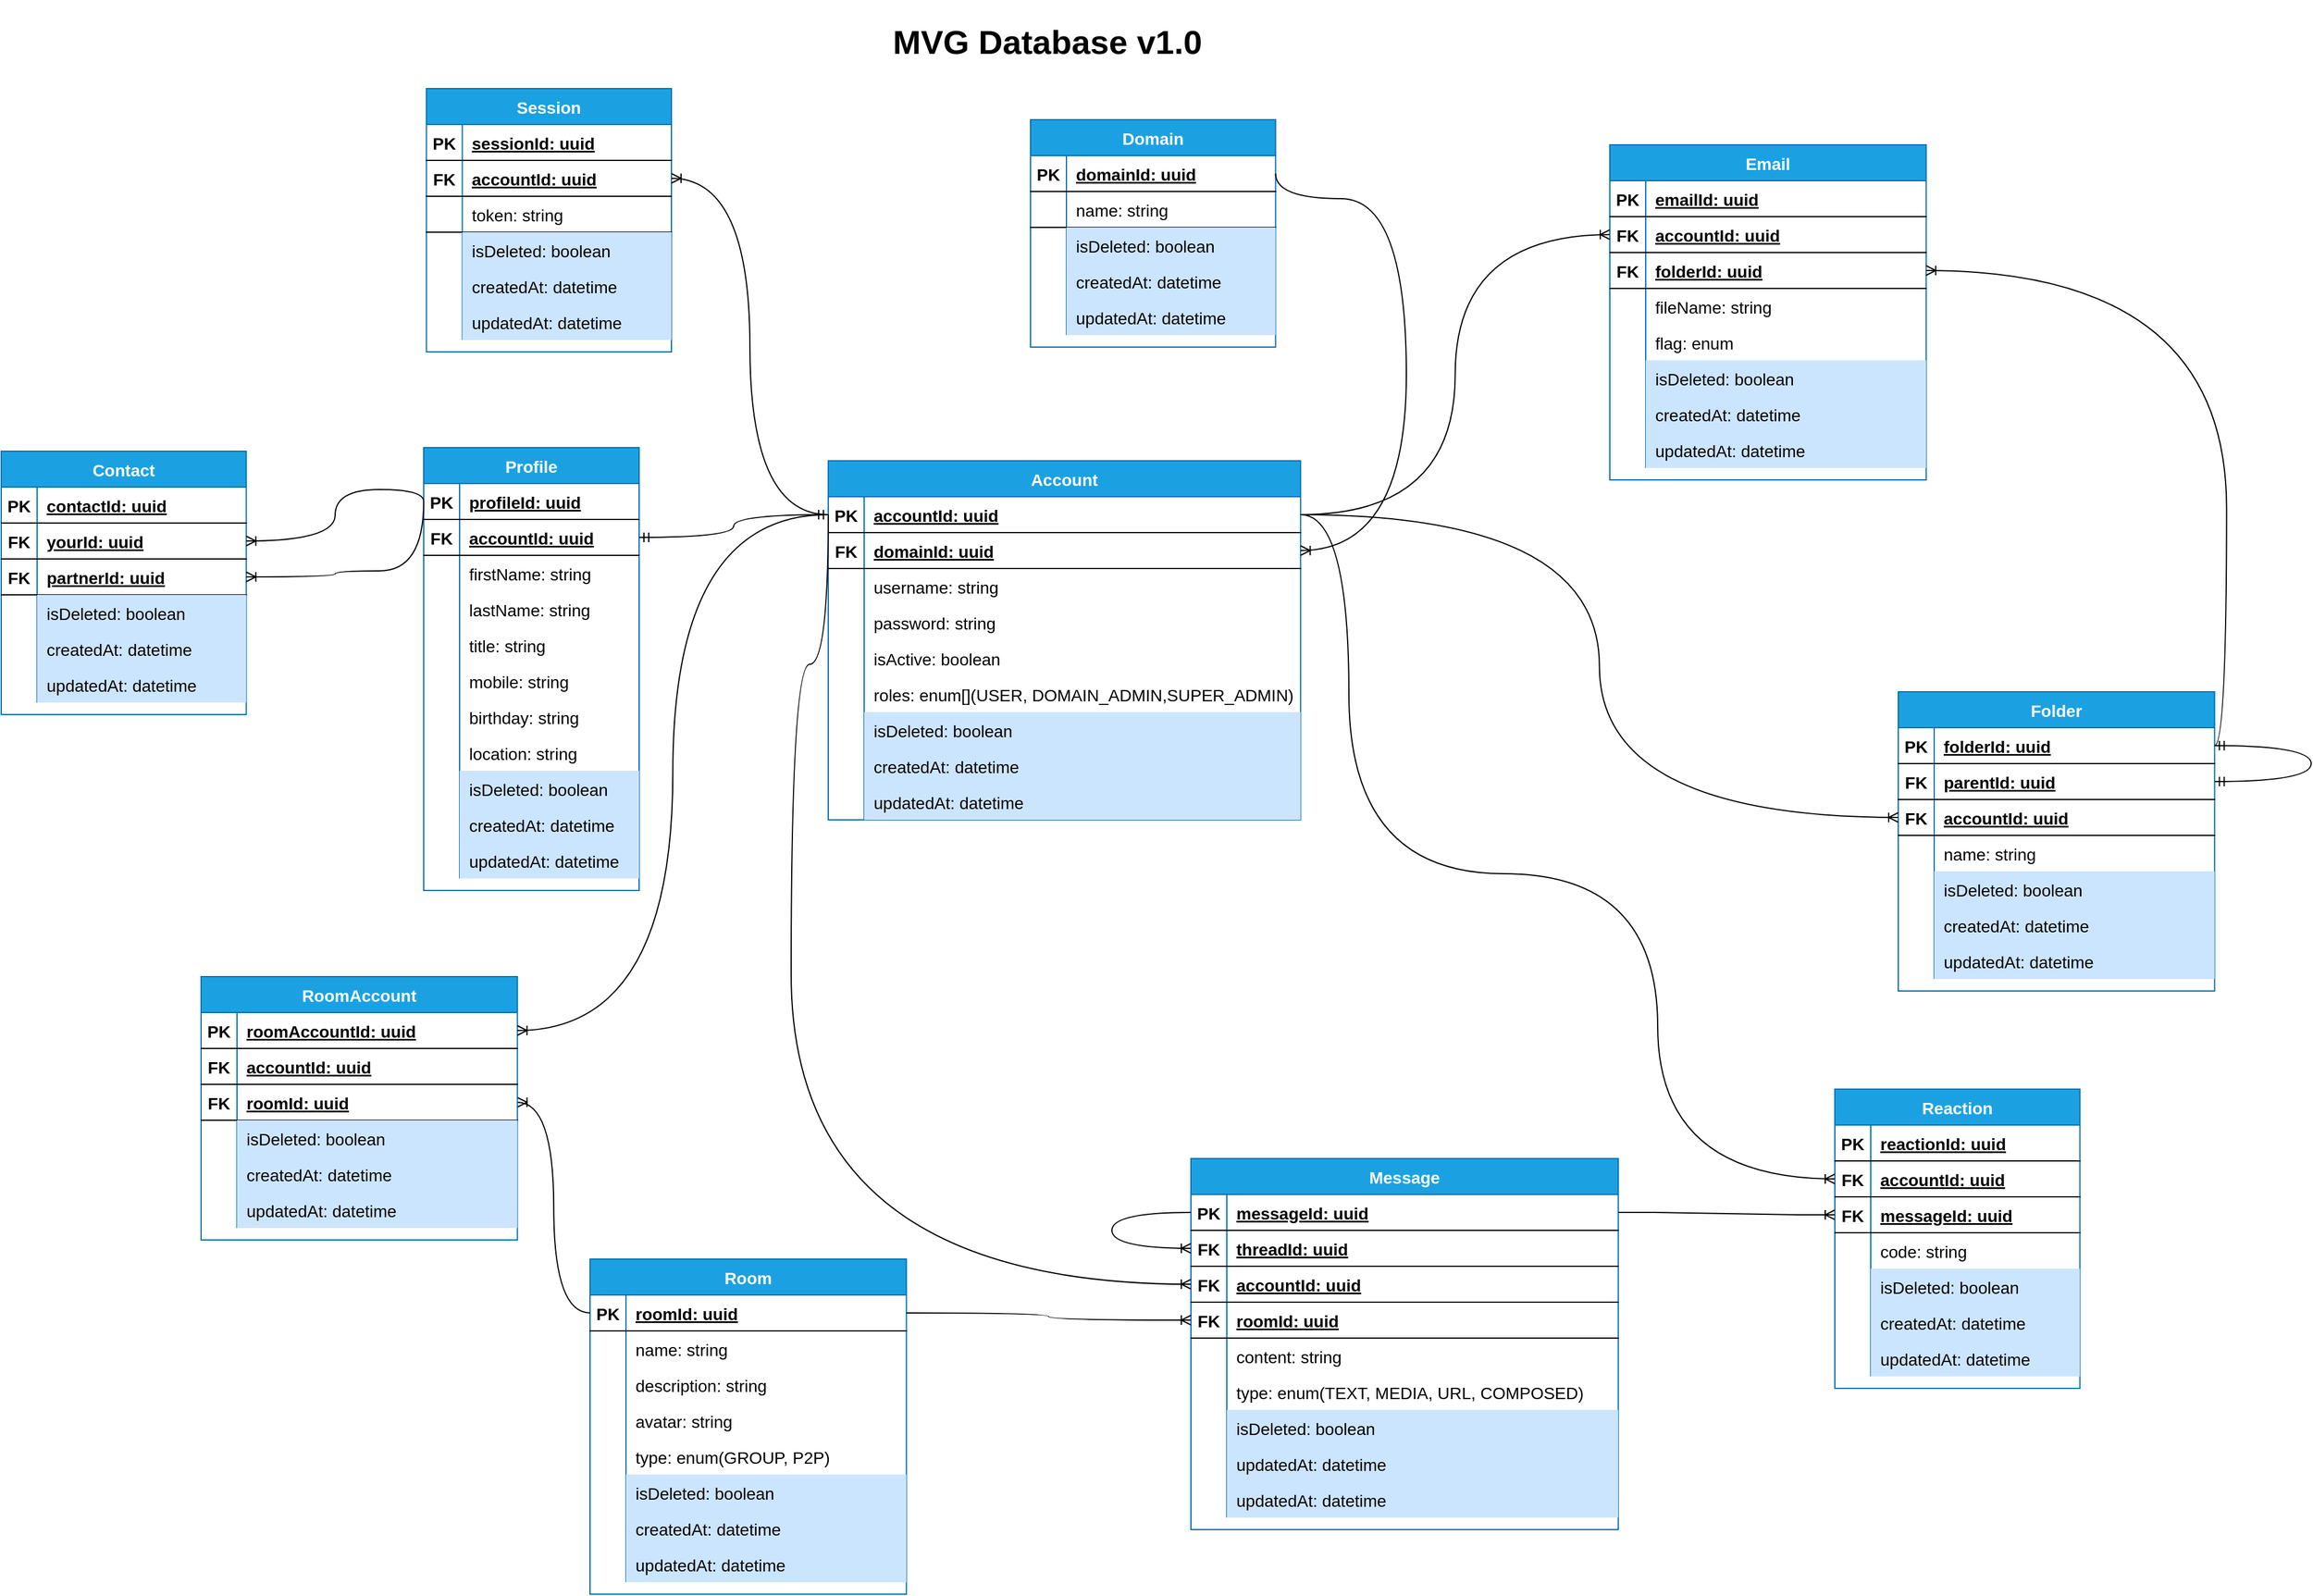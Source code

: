 <mxfile version="15.8.4" type="device"><diagram id="kAnO4EsBl36Z863k4nFQ" name="Page-1"><mxGraphModel dx="2677" dy="1254" grid="0" gridSize="10" guides="1" tooltips="1" connect="1" arrows="1" fold="1" page="1" pageScale="1" pageWidth="3300" pageHeight="4681" math="0" shadow="0"><root><mxCell id="0"/><mxCell id="1" parent="0"/><mxCell id="TalbXH4G2WyM5g-w6SZA-1" value="Account" style="shape=table;startSize=30;container=1;collapsible=1;childLayout=tableLayout;fixedRows=1;rowLines=0;fontStyle=1;align=center;resizeLast=1;fontSize=14;fillColor=#1ba1e2;strokeColor=#006EAF;fontColor=#ffffff;" parent="1" vertex="1"><mxGeometry x="721" y="421" width="394.647" height="300" as="geometry"/></mxCell><mxCell id="TalbXH4G2WyM5g-w6SZA-2" value="" style="shape=partialRectangle;collapsible=0;dropTarget=0;pointerEvents=0;fillColor=none;top=0;left=0;bottom=1;right=0;points=[[0,0.5],[1,0.5]];portConstraint=eastwest;fontSize=14;" parent="TalbXH4G2WyM5g-w6SZA-1" vertex="1"><mxGeometry y="30" width="394.647" height="30" as="geometry"/></mxCell><mxCell id="TalbXH4G2WyM5g-w6SZA-3" value="PK" style="shape=partialRectangle;connectable=0;fillColor=none;top=0;left=0;bottom=0;right=0;fontStyle=1;overflow=hidden;fontSize=14;" parent="TalbXH4G2WyM5g-w6SZA-2" vertex="1"><mxGeometry width="30" height="30" as="geometry"><mxRectangle width="30" height="30" as="alternateBounds"/></mxGeometry></mxCell><mxCell id="TalbXH4G2WyM5g-w6SZA-4" value="accountId: uuid" style="shape=partialRectangle;connectable=0;fillColor=none;top=0;left=0;bottom=0;right=0;align=left;spacingLeft=6;fontStyle=5;overflow=hidden;fontSize=14;" parent="TalbXH4G2WyM5g-w6SZA-2" vertex="1"><mxGeometry x="30" width="364.647" height="30" as="geometry"><mxRectangle width="364.647" height="30" as="alternateBounds"/></mxGeometry></mxCell><mxCell id="6HtWbcueYHgHW7HRwBPC-24" value="" style="shape=partialRectangle;collapsible=0;dropTarget=0;pointerEvents=0;fillColor=none;top=0;left=0;bottom=1;right=0;points=[[0,0.5],[1,0.5]];portConstraint=eastwest;fontSize=14;" parent="TalbXH4G2WyM5g-w6SZA-1" vertex="1"><mxGeometry y="60" width="394.647" height="30" as="geometry"/></mxCell><mxCell id="6HtWbcueYHgHW7HRwBPC-25" value="FK" style="shape=partialRectangle;connectable=0;fillColor=none;top=0;left=0;bottom=0;right=0;fontStyle=1;overflow=hidden;fontSize=14;" parent="6HtWbcueYHgHW7HRwBPC-24" vertex="1"><mxGeometry width="30" height="30" as="geometry"><mxRectangle width="30" height="30" as="alternateBounds"/></mxGeometry></mxCell><mxCell id="6HtWbcueYHgHW7HRwBPC-26" value="domainId: uuid" style="shape=partialRectangle;connectable=0;fillColor=none;top=0;left=0;bottom=0;right=0;align=left;spacingLeft=6;fontStyle=5;overflow=hidden;fontSize=14;" parent="6HtWbcueYHgHW7HRwBPC-24" vertex="1"><mxGeometry x="30" width="364.647" height="30" as="geometry"><mxRectangle width="364.647" height="30" as="alternateBounds"/></mxGeometry></mxCell><mxCell id="TalbXH4G2WyM5g-w6SZA-8" value="" style="shape=partialRectangle;collapsible=0;dropTarget=0;pointerEvents=0;fillColor=none;top=0;left=0;bottom=0;right=0;points=[[0,0.5],[1,0.5]];portConstraint=eastwest;fontSize=14;" parent="TalbXH4G2WyM5g-w6SZA-1" vertex="1"><mxGeometry y="90" width="394.647" height="30" as="geometry"/></mxCell><mxCell id="TalbXH4G2WyM5g-w6SZA-9" value="" style="shape=partialRectangle;connectable=0;fillColor=none;top=0;left=0;bottom=0;right=0;editable=1;overflow=hidden;fontSize=14;" parent="TalbXH4G2WyM5g-w6SZA-8" vertex="1"><mxGeometry width="30" height="30" as="geometry"><mxRectangle width="30" height="30" as="alternateBounds"/></mxGeometry></mxCell><mxCell id="TalbXH4G2WyM5g-w6SZA-10" value="username: string" style="shape=partialRectangle;connectable=0;fillColor=none;top=0;left=0;bottom=0;right=0;align=left;spacingLeft=6;overflow=hidden;fontSize=14;" parent="TalbXH4G2WyM5g-w6SZA-8" vertex="1"><mxGeometry x="30" width="364.647" height="30" as="geometry"><mxRectangle width="364.647" height="30" as="alternateBounds"/></mxGeometry></mxCell><mxCell id="TalbXH4G2WyM5g-w6SZA-11" value="" style="shape=partialRectangle;collapsible=0;dropTarget=0;pointerEvents=0;fillColor=none;top=0;left=0;bottom=0;right=0;points=[[0,0.5],[1,0.5]];portConstraint=eastwest;fontSize=14;" parent="TalbXH4G2WyM5g-w6SZA-1" vertex="1"><mxGeometry y="120" width="394.647" height="30" as="geometry"/></mxCell><mxCell id="TalbXH4G2WyM5g-w6SZA-12" value="" style="shape=partialRectangle;connectable=0;fillColor=none;top=0;left=0;bottom=0;right=0;editable=1;overflow=hidden;fontSize=14;" parent="TalbXH4G2WyM5g-w6SZA-11" vertex="1"><mxGeometry width="30" height="30" as="geometry"><mxRectangle width="30" height="30" as="alternateBounds"/></mxGeometry></mxCell><mxCell id="TalbXH4G2WyM5g-w6SZA-13" value="password: string" style="shape=partialRectangle;connectable=0;fillColor=none;top=0;left=0;bottom=0;right=0;align=left;spacingLeft=6;overflow=hidden;fontSize=14;" parent="TalbXH4G2WyM5g-w6SZA-11" vertex="1"><mxGeometry x="30" width="364.647" height="30" as="geometry"><mxRectangle width="364.647" height="30" as="alternateBounds"/></mxGeometry></mxCell><mxCell id="TalbXH4G2WyM5g-w6SZA-43" value="" style="shape=partialRectangle;collapsible=0;dropTarget=0;pointerEvents=0;fillColor=none;top=0;left=0;bottom=0;right=0;points=[[0,0.5],[1,0.5]];portConstraint=eastwest;fontSize=14;" parent="TalbXH4G2WyM5g-w6SZA-1" vertex="1"><mxGeometry y="150" width="394.647" height="30" as="geometry"/></mxCell><mxCell id="TalbXH4G2WyM5g-w6SZA-44" value="" style="shape=partialRectangle;connectable=0;fillColor=none;top=0;left=0;bottom=0;right=0;editable=1;overflow=hidden;fontSize=14;" parent="TalbXH4G2WyM5g-w6SZA-43" vertex="1"><mxGeometry width="30" height="30" as="geometry"><mxRectangle width="30" height="30" as="alternateBounds"/></mxGeometry></mxCell><mxCell id="TalbXH4G2WyM5g-w6SZA-45" value="isActive: boolean" style="shape=partialRectangle;connectable=0;fillColor=none;top=0;left=0;bottom=0;right=0;align=left;spacingLeft=6;overflow=hidden;fontSize=14;" parent="TalbXH4G2WyM5g-w6SZA-43" vertex="1"><mxGeometry x="30" width="364.647" height="30" as="geometry"><mxRectangle width="364.647" height="30" as="alternateBounds"/></mxGeometry></mxCell><mxCell id="hnGKxhvVdRF4tCHTivGz-4" value="" style="shape=partialRectangle;collapsible=0;dropTarget=0;pointerEvents=0;fillColor=none;top=0;left=0;bottom=0;right=0;points=[[0,0.5],[1,0.5]];portConstraint=eastwest;fontSize=14;" parent="TalbXH4G2WyM5g-w6SZA-1" vertex="1"><mxGeometry y="180" width="394.647" height="30" as="geometry"/></mxCell><mxCell id="hnGKxhvVdRF4tCHTivGz-5" value="" style="shape=partialRectangle;connectable=0;fillColor=none;top=0;left=0;bottom=0;right=0;editable=1;overflow=hidden;fontSize=14;" parent="hnGKxhvVdRF4tCHTivGz-4" vertex="1"><mxGeometry width="30" height="30" as="geometry"><mxRectangle width="30" height="30" as="alternateBounds"/></mxGeometry></mxCell><mxCell id="hnGKxhvVdRF4tCHTivGz-6" value="roles: enum[](USER, DOMAIN_ADMIN,SUPER_ADMIN)" style="shape=partialRectangle;connectable=0;fillColor=none;top=0;left=0;bottom=0;right=0;align=left;spacingLeft=6;overflow=hidden;fontSize=14;" parent="hnGKxhvVdRF4tCHTivGz-4" vertex="1"><mxGeometry x="30" width="364.647" height="30" as="geometry"><mxRectangle width="364.647" height="30" as="alternateBounds"/></mxGeometry></mxCell><mxCell id="yCXrBkvxAOooYWZIE8E5-83" value="" style="shape=partialRectangle;collapsible=0;dropTarget=0;pointerEvents=0;fillColor=none;top=0;left=0;bottom=0;right=0;points=[[0,0.5],[1,0.5]];portConstraint=eastwest;fontSize=14;" parent="TalbXH4G2WyM5g-w6SZA-1" vertex="1"><mxGeometry y="210" width="394.647" height="30" as="geometry"/></mxCell><mxCell id="yCXrBkvxAOooYWZIE8E5-84" value="" style="shape=partialRectangle;connectable=0;fillColor=none;top=0;left=0;bottom=0;right=0;editable=1;overflow=hidden;fontSize=14;" parent="yCXrBkvxAOooYWZIE8E5-83" vertex="1"><mxGeometry width="30" height="30" as="geometry"><mxRectangle width="30" height="30" as="alternateBounds"/></mxGeometry></mxCell><mxCell id="yCXrBkvxAOooYWZIE8E5-85" value="isDeleted: boolean" style="shape=partialRectangle;connectable=0;fillColor=#cce5ff;top=0;left=0;bottom=0;right=0;align=left;spacingLeft=6;overflow=hidden;fontSize=14;strokeColor=#36393d;" parent="yCXrBkvxAOooYWZIE8E5-83" vertex="1"><mxGeometry x="30" width="364.647" height="30" as="geometry"><mxRectangle width="364.647" height="30" as="alternateBounds"/></mxGeometry></mxCell><mxCell id="TalbXH4G2WyM5g-w6SZA-98" value="" style="shape=partialRectangle;collapsible=0;dropTarget=0;pointerEvents=0;fillColor=none;top=0;left=0;bottom=0;right=0;points=[[0,0.5],[1,0.5]];portConstraint=eastwest;fontSize=14;" parent="TalbXH4G2WyM5g-w6SZA-1" vertex="1"><mxGeometry y="240" width="394.647" height="30" as="geometry"/></mxCell><mxCell id="TalbXH4G2WyM5g-w6SZA-99" value="" style="shape=partialRectangle;connectable=0;fillColor=none;top=0;left=0;bottom=0;right=0;editable=1;overflow=hidden;fontSize=14;" parent="TalbXH4G2WyM5g-w6SZA-98" vertex="1"><mxGeometry width="30" height="30" as="geometry"><mxRectangle width="30" height="30" as="alternateBounds"/></mxGeometry></mxCell><mxCell id="TalbXH4G2WyM5g-w6SZA-100" value="createdAt: datetime" style="shape=partialRectangle;connectable=0;fillColor=#cce5ff;top=0;left=0;bottom=0;right=0;align=left;spacingLeft=6;overflow=hidden;fontSize=14;strokeColor=#36393d;" parent="TalbXH4G2WyM5g-w6SZA-98" vertex="1"><mxGeometry x="30" width="364.647" height="30" as="geometry"><mxRectangle width="364.647" height="30" as="alternateBounds"/></mxGeometry></mxCell><mxCell id="TalbXH4G2WyM5g-w6SZA-101" value="" style="shape=partialRectangle;collapsible=0;dropTarget=0;pointerEvents=0;fillColor=none;top=0;left=0;bottom=0;right=0;points=[[0,0.5],[1,0.5]];portConstraint=eastwest;fontSize=14;" parent="TalbXH4G2WyM5g-w6SZA-1" vertex="1"><mxGeometry y="270" width="394.647" height="30" as="geometry"/></mxCell><mxCell id="TalbXH4G2WyM5g-w6SZA-102" value="" style="shape=partialRectangle;connectable=0;fillColor=none;top=0;left=0;bottom=0;right=0;editable=1;overflow=hidden;fontSize=14;" parent="TalbXH4G2WyM5g-w6SZA-101" vertex="1"><mxGeometry width="30" height="30" as="geometry"><mxRectangle width="30" height="30" as="alternateBounds"/></mxGeometry></mxCell><mxCell id="TalbXH4G2WyM5g-w6SZA-103" value="updatedAt: datetime" style="shape=partialRectangle;connectable=0;fillColor=#cce5ff;top=0;left=0;bottom=0;right=0;align=left;spacingLeft=6;overflow=hidden;fontSize=14;strokeColor=#36393d;" parent="TalbXH4G2WyM5g-w6SZA-101" vertex="1"><mxGeometry x="30" width="364.647" height="30" as="geometry"><mxRectangle width="364.647" height="30" as="alternateBounds"/></mxGeometry></mxCell><mxCell id="TalbXH4G2WyM5g-w6SZA-14" value="Profile" style="shape=table;startSize=30;container=1;collapsible=1;childLayout=tableLayout;fixedRows=1;rowLines=0;fontStyle=1;align=center;resizeLast=1;fontSize=14;fillColor=#1ba1e2;strokeColor=#006EAF;fontColor=#ffffff;" parent="1" vertex="1"><mxGeometry x="383" y="410" width="180" height="370" as="geometry"/></mxCell><mxCell id="TalbXH4G2WyM5g-w6SZA-46" value="" style="shape=partialRectangle;collapsible=0;dropTarget=0;pointerEvents=0;fillColor=none;top=0;left=0;bottom=1;right=0;points=[[0,0.5],[1,0.5]];portConstraint=eastwest;fontSize=14;" parent="TalbXH4G2WyM5g-w6SZA-14" vertex="1"><mxGeometry y="30" width="180" height="30" as="geometry"/></mxCell><mxCell id="TalbXH4G2WyM5g-w6SZA-47" value="PK" style="shape=partialRectangle;connectable=0;fillColor=none;top=0;left=0;bottom=0;right=0;fontStyle=1;overflow=hidden;fontSize=14;" parent="TalbXH4G2WyM5g-w6SZA-46" vertex="1"><mxGeometry width="30" height="30" as="geometry"><mxRectangle width="30" height="30" as="alternateBounds"/></mxGeometry></mxCell><mxCell id="TalbXH4G2WyM5g-w6SZA-48" value="profileId: uuid" style="shape=partialRectangle;connectable=0;fillColor=none;top=0;left=0;bottom=0;right=0;align=left;spacingLeft=6;fontStyle=5;overflow=hidden;fontSize=14;" parent="TalbXH4G2WyM5g-w6SZA-46" vertex="1"><mxGeometry x="30" width="150" height="30" as="geometry"><mxRectangle width="150" height="30" as="alternateBounds"/></mxGeometry></mxCell><mxCell id="TalbXH4G2WyM5g-w6SZA-15" value="" style="shape=partialRectangle;collapsible=0;dropTarget=0;pointerEvents=0;fillColor=none;top=0;left=0;bottom=1;right=0;points=[[0,0.5],[1,0.5]];portConstraint=eastwest;fontSize=14;" parent="TalbXH4G2WyM5g-w6SZA-14" vertex="1"><mxGeometry y="60" width="180" height="30" as="geometry"/></mxCell><mxCell id="TalbXH4G2WyM5g-w6SZA-16" value="FK" style="shape=partialRectangle;connectable=0;fillColor=none;top=0;left=0;bottom=0;right=0;fontStyle=1;overflow=hidden;fontSize=14;" parent="TalbXH4G2WyM5g-w6SZA-15" vertex="1"><mxGeometry width="30" height="30" as="geometry"><mxRectangle width="30" height="30" as="alternateBounds"/></mxGeometry></mxCell><mxCell id="TalbXH4G2WyM5g-w6SZA-17" value="accountId: uuid" style="shape=partialRectangle;connectable=0;fillColor=none;top=0;left=0;bottom=0;right=0;align=left;spacingLeft=6;fontStyle=5;overflow=hidden;fontSize=14;" parent="TalbXH4G2WyM5g-w6SZA-15" vertex="1"><mxGeometry x="30" width="150" height="30" as="geometry"><mxRectangle width="150" height="30" as="alternateBounds"/></mxGeometry></mxCell><mxCell id="TalbXH4G2WyM5g-w6SZA-18" value="" style="shape=partialRectangle;collapsible=0;dropTarget=0;pointerEvents=0;fillColor=none;top=0;left=0;bottom=0;right=0;points=[[0,0.5],[1,0.5]];portConstraint=eastwest;fontSize=14;" parent="TalbXH4G2WyM5g-w6SZA-14" vertex="1"><mxGeometry y="90" width="180" height="30" as="geometry"/></mxCell><mxCell id="TalbXH4G2WyM5g-w6SZA-19" value="" style="shape=partialRectangle;connectable=0;fillColor=none;top=0;left=0;bottom=0;right=0;editable=1;overflow=hidden;fontSize=14;" parent="TalbXH4G2WyM5g-w6SZA-18" vertex="1"><mxGeometry width="30" height="30" as="geometry"><mxRectangle width="30" height="30" as="alternateBounds"/></mxGeometry></mxCell><mxCell id="TalbXH4G2WyM5g-w6SZA-20" value="firstName: string" style="shape=partialRectangle;connectable=0;fillColor=none;top=0;left=0;bottom=0;right=0;align=left;spacingLeft=6;overflow=hidden;fontSize=14;" parent="TalbXH4G2WyM5g-w6SZA-18" vertex="1"><mxGeometry x="30" width="150" height="30" as="geometry"><mxRectangle width="150" height="30" as="alternateBounds"/></mxGeometry></mxCell><mxCell id="TalbXH4G2WyM5g-w6SZA-21" value="" style="shape=partialRectangle;collapsible=0;dropTarget=0;pointerEvents=0;fillColor=none;top=0;left=0;bottom=0;right=0;points=[[0,0.5],[1,0.5]];portConstraint=eastwest;fontSize=14;" parent="TalbXH4G2WyM5g-w6SZA-14" vertex="1"><mxGeometry y="120" width="180" height="30" as="geometry"/></mxCell><mxCell id="TalbXH4G2WyM5g-w6SZA-22" value="" style="shape=partialRectangle;connectable=0;fillColor=none;top=0;left=0;bottom=0;right=0;editable=1;overflow=hidden;fontSize=14;" parent="TalbXH4G2WyM5g-w6SZA-21" vertex="1"><mxGeometry width="30" height="30" as="geometry"><mxRectangle width="30" height="30" as="alternateBounds"/></mxGeometry></mxCell><mxCell id="TalbXH4G2WyM5g-w6SZA-23" value="lastName: string" style="shape=partialRectangle;connectable=0;fillColor=none;top=0;left=0;bottom=0;right=0;align=left;spacingLeft=6;overflow=hidden;fontSize=14;" parent="TalbXH4G2WyM5g-w6SZA-21" vertex="1"><mxGeometry x="30" width="150" height="30" as="geometry"><mxRectangle width="150" height="30" as="alternateBounds"/></mxGeometry></mxCell><mxCell id="TalbXH4G2WyM5g-w6SZA-24" value="" style="shape=partialRectangle;collapsible=0;dropTarget=0;pointerEvents=0;fillColor=none;top=0;left=0;bottom=0;right=0;points=[[0,0.5],[1,0.5]];portConstraint=eastwest;fontSize=14;" parent="TalbXH4G2WyM5g-w6SZA-14" vertex="1"><mxGeometry y="150" width="180" height="30" as="geometry"/></mxCell><mxCell id="TalbXH4G2WyM5g-w6SZA-25" value="" style="shape=partialRectangle;connectable=0;fillColor=none;top=0;left=0;bottom=0;right=0;editable=1;overflow=hidden;fontSize=14;" parent="TalbXH4G2WyM5g-w6SZA-24" vertex="1"><mxGeometry width="30" height="30" as="geometry"><mxRectangle width="30" height="30" as="alternateBounds"/></mxGeometry></mxCell><mxCell id="TalbXH4G2WyM5g-w6SZA-26" value="title: string" style="shape=partialRectangle;connectable=0;fillColor=none;top=0;left=0;bottom=0;right=0;align=left;spacingLeft=6;overflow=hidden;fontSize=14;" parent="TalbXH4G2WyM5g-w6SZA-24" vertex="1"><mxGeometry x="30" width="150" height="30" as="geometry"><mxRectangle width="150" height="30" as="alternateBounds"/></mxGeometry></mxCell><mxCell id="TalbXH4G2WyM5g-w6SZA-27" value="" style="shape=partialRectangle;collapsible=0;dropTarget=0;pointerEvents=0;fillColor=none;top=0;left=0;bottom=0;right=0;points=[[0,0.5],[1,0.5]];portConstraint=eastwest;fontSize=14;" parent="TalbXH4G2WyM5g-w6SZA-14" vertex="1"><mxGeometry y="180" width="180" height="30" as="geometry"/></mxCell><mxCell id="TalbXH4G2WyM5g-w6SZA-28" value="" style="shape=partialRectangle;connectable=0;fillColor=none;top=0;left=0;bottom=0;right=0;editable=1;overflow=hidden;fontSize=14;" parent="TalbXH4G2WyM5g-w6SZA-27" vertex="1"><mxGeometry width="30" height="30" as="geometry"><mxRectangle width="30" height="30" as="alternateBounds"/></mxGeometry></mxCell><mxCell id="TalbXH4G2WyM5g-w6SZA-29" value="mobile: string" style="shape=partialRectangle;connectable=0;fillColor=none;top=0;left=0;bottom=0;right=0;align=left;spacingLeft=6;overflow=hidden;fontSize=14;" parent="TalbXH4G2WyM5g-w6SZA-27" vertex="1"><mxGeometry x="30" width="150" height="30" as="geometry"><mxRectangle width="150" height="30" as="alternateBounds"/></mxGeometry></mxCell><mxCell id="TalbXH4G2WyM5g-w6SZA-30" value="" style="shape=partialRectangle;collapsible=0;dropTarget=0;pointerEvents=0;fillColor=none;top=0;left=0;bottom=0;right=0;points=[[0,0.5],[1,0.5]];portConstraint=eastwest;fontSize=14;" parent="TalbXH4G2WyM5g-w6SZA-14" vertex="1"><mxGeometry y="210" width="180" height="30" as="geometry"/></mxCell><mxCell id="TalbXH4G2WyM5g-w6SZA-31" value="" style="shape=partialRectangle;connectable=0;fillColor=none;top=0;left=0;bottom=0;right=0;editable=1;overflow=hidden;fontSize=14;" parent="TalbXH4G2WyM5g-w6SZA-30" vertex="1"><mxGeometry width="30" height="30" as="geometry"><mxRectangle width="30" height="30" as="alternateBounds"/></mxGeometry></mxCell><mxCell id="TalbXH4G2WyM5g-w6SZA-32" value="birthday: string" style="shape=partialRectangle;connectable=0;fillColor=none;top=0;left=0;bottom=0;right=0;align=left;spacingLeft=6;overflow=hidden;fontSize=14;" parent="TalbXH4G2WyM5g-w6SZA-30" vertex="1"><mxGeometry x="30" width="150" height="30" as="geometry"><mxRectangle width="150" height="30" as="alternateBounds"/></mxGeometry></mxCell><mxCell id="TalbXH4G2WyM5g-w6SZA-33" value="" style="shape=partialRectangle;collapsible=0;dropTarget=0;pointerEvents=0;fillColor=none;top=0;left=0;bottom=0;right=0;points=[[0,0.5],[1,0.5]];portConstraint=eastwest;fontSize=14;" parent="TalbXH4G2WyM5g-w6SZA-14" vertex="1"><mxGeometry y="240" width="180" height="30" as="geometry"/></mxCell><mxCell id="TalbXH4G2WyM5g-w6SZA-34" value="" style="shape=partialRectangle;connectable=0;fillColor=none;top=0;left=0;bottom=0;right=0;editable=1;overflow=hidden;fontSize=14;" parent="TalbXH4G2WyM5g-w6SZA-33" vertex="1"><mxGeometry width="30" height="30" as="geometry"><mxRectangle width="30" height="30" as="alternateBounds"/></mxGeometry></mxCell><mxCell id="TalbXH4G2WyM5g-w6SZA-35" value="location: string" style="shape=partialRectangle;connectable=0;fillColor=none;top=0;left=0;bottom=0;right=0;align=left;spacingLeft=6;overflow=hidden;fontSize=14;" parent="TalbXH4G2WyM5g-w6SZA-33" vertex="1"><mxGeometry x="30" width="150" height="30" as="geometry"><mxRectangle width="150" height="30" as="alternateBounds"/></mxGeometry></mxCell><mxCell id="yCXrBkvxAOooYWZIE8E5-89" value="" style="shape=partialRectangle;collapsible=0;dropTarget=0;pointerEvents=0;fillColor=none;top=0;left=0;bottom=0;right=0;points=[[0,0.5],[1,0.5]];portConstraint=eastwest;fontSize=14;" parent="TalbXH4G2WyM5g-w6SZA-14" vertex="1"><mxGeometry y="270" width="180" height="30" as="geometry"/></mxCell><mxCell id="yCXrBkvxAOooYWZIE8E5-90" value="" style="shape=partialRectangle;connectable=0;fillColor=none;top=0;left=0;bottom=0;right=0;editable=1;overflow=hidden;fontSize=14;" parent="yCXrBkvxAOooYWZIE8E5-89" vertex="1"><mxGeometry width="30" height="30" as="geometry"><mxRectangle width="30" height="30" as="alternateBounds"/></mxGeometry></mxCell><mxCell id="yCXrBkvxAOooYWZIE8E5-91" value="isDeleted: boolean" style="shape=partialRectangle;connectable=0;fillColor=#cce5ff;top=0;left=0;bottom=0;right=0;align=left;spacingLeft=6;overflow=hidden;fontSize=14;strokeColor=#36393d;" parent="yCXrBkvxAOooYWZIE8E5-89" vertex="1"><mxGeometry x="30" width="150" height="30" as="geometry"><mxRectangle width="150" height="30" as="alternateBounds"/></mxGeometry></mxCell><mxCell id="TalbXH4G2WyM5g-w6SZA-92" value="" style="shape=partialRectangle;collapsible=0;dropTarget=0;pointerEvents=0;fillColor=none;top=0;left=0;bottom=0;right=0;points=[[0,0.5],[1,0.5]];portConstraint=eastwest;fontSize=14;" parent="TalbXH4G2WyM5g-w6SZA-14" vertex="1"><mxGeometry y="300" width="180" height="30" as="geometry"/></mxCell><mxCell id="TalbXH4G2WyM5g-w6SZA-93" value="" style="shape=partialRectangle;connectable=0;fillColor=none;top=0;left=0;bottom=0;right=0;editable=1;overflow=hidden;fontSize=14;" parent="TalbXH4G2WyM5g-w6SZA-92" vertex="1"><mxGeometry width="30" height="30" as="geometry"><mxRectangle width="30" height="30" as="alternateBounds"/></mxGeometry></mxCell><mxCell id="TalbXH4G2WyM5g-w6SZA-94" value="createdAt: datetime" style="shape=partialRectangle;connectable=0;fillColor=#cce5ff;top=0;left=0;bottom=0;right=0;align=left;spacingLeft=6;overflow=hidden;fontSize=14;strokeColor=#36393d;" parent="TalbXH4G2WyM5g-w6SZA-92" vertex="1"><mxGeometry x="30" width="150" height="30" as="geometry"><mxRectangle width="150" height="30" as="alternateBounds"/></mxGeometry></mxCell><mxCell id="TalbXH4G2WyM5g-w6SZA-95" value="" style="shape=partialRectangle;collapsible=0;dropTarget=0;pointerEvents=0;fillColor=none;top=0;left=0;bottom=0;right=0;points=[[0,0.5],[1,0.5]];portConstraint=eastwest;fontSize=14;" parent="TalbXH4G2WyM5g-w6SZA-14" vertex="1"><mxGeometry y="330" width="180" height="30" as="geometry"/></mxCell><mxCell id="TalbXH4G2WyM5g-w6SZA-96" value="" style="shape=partialRectangle;connectable=0;fillColor=none;top=0;left=0;bottom=0;right=0;editable=1;overflow=hidden;fontSize=14;" parent="TalbXH4G2WyM5g-w6SZA-95" vertex="1"><mxGeometry width="30" height="30" as="geometry"><mxRectangle width="30" height="30" as="alternateBounds"/></mxGeometry></mxCell><mxCell id="TalbXH4G2WyM5g-w6SZA-97" value="updatedAt: datetime" style="shape=partialRectangle;connectable=0;fillColor=#cce5ff;top=0;left=0;bottom=0;right=0;align=left;spacingLeft=6;overflow=hidden;fontSize=14;strokeColor=#36393d;" parent="TalbXH4G2WyM5g-w6SZA-95" vertex="1"><mxGeometry x="30" width="150" height="30" as="geometry"><mxRectangle width="150" height="30" as="alternateBounds"/></mxGeometry></mxCell><mxCell id="TalbXH4G2WyM5g-w6SZA-42" value="" style="edgeStyle=orthogonalEdgeStyle;fontSize=12;html=1;endArrow=ERmandOne;startArrow=ERmandOne;rounded=0;exitX=0;exitY=0.5;exitDx=0;exitDy=0;entryX=1;entryY=0.5;entryDx=0;entryDy=0;curved=1;" parent="1" source="TalbXH4G2WyM5g-w6SZA-2" target="TalbXH4G2WyM5g-w6SZA-15" edge="1"><mxGeometry width="100" height="100" relative="1" as="geometry"><mxPoint x="703" y="898" as="sourcePoint"/><mxPoint x="838" y="826" as="targetPoint"/></mxGeometry></mxCell><mxCell id="TalbXH4G2WyM5g-w6SZA-76" value="Message" style="shape=table;startSize=30;container=1;collapsible=1;childLayout=tableLayout;fixedRows=1;rowLines=0;fontStyle=1;align=center;resizeLast=1;fontSize=14;fillColor=#1ba1e2;strokeColor=#006EAF;fontColor=#ffffff;" parent="1" vertex="1"><mxGeometry x="1024" y="1004" width="357.071" height="310" as="geometry"/></mxCell><mxCell id="TalbXH4G2WyM5g-w6SZA-141" value="" style="shape=partialRectangle;collapsible=0;dropTarget=0;pointerEvents=0;fillColor=none;top=0;left=0;bottom=1;right=0;points=[[0,0.5],[1,0.5]];portConstraint=eastwest;fontSize=14;" parent="TalbXH4G2WyM5g-w6SZA-76" vertex="1"><mxGeometry y="30" width="357.071" height="30" as="geometry"/></mxCell><mxCell id="TalbXH4G2WyM5g-w6SZA-142" value="PK" style="shape=partialRectangle;connectable=0;fillColor=none;top=0;left=0;bottom=0;right=0;fontStyle=1;overflow=hidden;fontSize=14;" parent="TalbXH4G2WyM5g-w6SZA-141" vertex="1"><mxGeometry width="30" height="30" as="geometry"><mxRectangle width="30" height="30" as="alternateBounds"/></mxGeometry></mxCell><mxCell id="TalbXH4G2WyM5g-w6SZA-143" value="messageId: uuid" style="shape=partialRectangle;connectable=0;fillColor=none;top=0;left=0;bottom=0;right=0;align=left;spacingLeft=6;fontStyle=5;overflow=hidden;fontSize=14;" parent="TalbXH4G2WyM5g-w6SZA-141" vertex="1"><mxGeometry x="30" width="327.071" height="30" as="geometry"><mxRectangle width="327.071" height="30" as="alternateBounds"/></mxGeometry></mxCell><mxCell id="TalbXH4G2WyM5g-w6SZA-221" value="" style="shape=partialRectangle;collapsible=0;dropTarget=0;pointerEvents=0;fillColor=none;top=0;left=0;bottom=1;right=0;points=[[0,0.5],[1,0.5]];portConstraint=eastwest;fontSize=14;" parent="TalbXH4G2WyM5g-w6SZA-76" vertex="1"><mxGeometry y="60" width="357.071" height="30" as="geometry"/></mxCell><mxCell id="TalbXH4G2WyM5g-w6SZA-222" value="FK" style="shape=partialRectangle;connectable=0;fillColor=none;top=0;left=0;bottom=0;right=0;fontStyle=1;overflow=hidden;fontSize=14;" parent="TalbXH4G2WyM5g-w6SZA-221" vertex="1"><mxGeometry width="30" height="30" as="geometry"><mxRectangle width="30" height="30" as="alternateBounds"/></mxGeometry></mxCell><mxCell id="TalbXH4G2WyM5g-w6SZA-223" value="threadId: uuid" style="shape=partialRectangle;connectable=0;fillColor=none;top=0;left=0;bottom=0;right=0;align=left;spacingLeft=6;fontStyle=5;overflow=hidden;fontSize=14;" parent="TalbXH4G2WyM5g-w6SZA-221" vertex="1"><mxGeometry x="30" width="327.071" height="30" as="geometry"><mxRectangle width="327.071" height="30" as="alternateBounds"/></mxGeometry></mxCell><mxCell id="yCXrBkvxAOooYWZIE8E5-147" value="" style="shape=partialRectangle;collapsible=0;dropTarget=0;pointerEvents=0;fillColor=none;top=0;left=0;bottom=1;right=0;points=[[0,0.5],[1,0.5]];portConstraint=eastwest;fontSize=14;" parent="TalbXH4G2WyM5g-w6SZA-76" vertex="1"><mxGeometry y="90" width="357.071" height="30" as="geometry"/></mxCell><mxCell id="yCXrBkvxAOooYWZIE8E5-148" value="FK" style="shape=partialRectangle;connectable=0;fillColor=none;top=0;left=0;bottom=0;right=0;fontStyle=1;overflow=hidden;fontSize=14;" parent="yCXrBkvxAOooYWZIE8E5-147" vertex="1"><mxGeometry width="30" height="30" as="geometry"><mxRectangle width="30" height="30" as="alternateBounds"/></mxGeometry></mxCell><mxCell id="yCXrBkvxAOooYWZIE8E5-149" value="accountId: uuid" style="shape=partialRectangle;connectable=0;fillColor=none;top=0;left=0;bottom=0;right=0;align=left;spacingLeft=6;fontStyle=5;overflow=hidden;fontSize=14;" parent="yCXrBkvxAOooYWZIE8E5-147" vertex="1"><mxGeometry x="30" width="327.071" height="30" as="geometry"><mxRectangle width="327.071" height="30" as="alternateBounds"/></mxGeometry></mxCell><mxCell id="yCXrBkvxAOooYWZIE8E5-1" value="" style="shape=partialRectangle;collapsible=0;dropTarget=0;pointerEvents=0;fillColor=none;top=0;left=0;bottom=1;right=0;points=[[0,0.5],[1,0.5]];portConstraint=eastwest;fontSize=14;" parent="TalbXH4G2WyM5g-w6SZA-76" vertex="1"><mxGeometry y="120" width="357.071" height="30" as="geometry"/></mxCell><mxCell id="yCXrBkvxAOooYWZIE8E5-2" value="FK" style="shape=partialRectangle;connectable=0;fillColor=none;top=0;left=0;bottom=0;right=0;fontStyle=1;overflow=hidden;fontSize=14;" parent="yCXrBkvxAOooYWZIE8E5-1" vertex="1"><mxGeometry width="30" height="30" as="geometry"><mxRectangle width="30" height="30" as="alternateBounds"/></mxGeometry></mxCell><mxCell id="yCXrBkvxAOooYWZIE8E5-3" value="roomId: uuid" style="shape=partialRectangle;connectable=0;fillColor=none;top=0;left=0;bottom=0;right=0;align=left;spacingLeft=6;fontStyle=5;overflow=hidden;fontSize=14;" parent="yCXrBkvxAOooYWZIE8E5-1" vertex="1"><mxGeometry x="30" width="327.071" height="30" as="geometry"><mxRectangle width="327.071" height="30" as="alternateBounds"/></mxGeometry></mxCell><mxCell id="TalbXH4G2WyM5g-w6SZA-80" value="" style="shape=partialRectangle;collapsible=0;dropTarget=0;pointerEvents=0;fillColor=none;top=0;left=0;bottom=0;right=0;points=[[0,0.5],[1,0.5]];portConstraint=eastwest;fontSize=14;" parent="TalbXH4G2WyM5g-w6SZA-76" vertex="1"><mxGeometry y="150" width="357.071" height="30" as="geometry"/></mxCell><mxCell id="TalbXH4G2WyM5g-w6SZA-81" value="" style="shape=partialRectangle;connectable=0;fillColor=none;top=0;left=0;bottom=0;right=0;editable=1;overflow=hidden;fontSize=14;" parent="TalbXH4G2WyM5g-w6SZA-80" vertex="1"><mxGeometry width="30" height="30" as="geometry"><mxRectangle width="30" height="30" as="alternateBounds"/></mxGeometry></mxCell><mxCell id="TalbXH4G2WyM5g-w6SZA-82" value="content: string" style="shape=partialRectangle;connectable=0;fillColor=none;top=0;left=0;bottom=0;right=0;align=left;spacingLeft=6;overflow=hidden;fontSize=14;" parent="TalbXH4G2WyM5g-w6SZA-80" vertex="1"><mxGeometry x="30" width="327.071" height="30" as="geometry"><mxRectangle width="327.071" height="30" as="alternateBounds"/></mxGeometry></mxCell><mxCell id="TalbXH4G2WyM5g-w6SZA-83" value="" style="shape=partialRectangle;collapsible=0;dropTarget=0;pointerEvents=0;fillColor=none;top=0;left=0;bottom=0;right=0;points=[[0,0.5],[1,0.5]];portConstraint=eastwest;fontSize=14;" parent="TalbXH4G2WyM5g-w6SZA-76" vertex="1"><mxGeometry y="180" width="357.071" height="30" as="geometry"/></mxCell><mxCell id="TalbXH4G2WyM5g-w6SZA-84" value="" style="shape=partialRectangle;connectable=0;fillColor=none;top=0;left=0;bottom=0;right=0;editable=1;overflow=hidden;fontSize=14;" parent="TalbXH4G2WyM5g-w6SZA-83" vertex="1"><mxGeometry width="30" height="30" as="geometry"><mxRectangle width="30" height="30" as="alternateBounds"/></mxGeometry></mxCell><mxCell id="TalbXH4G2WyM5g-w6SZA-85" value="type: enum(TEXT, MEDIA, URL, COMPOSED)" style="shape=partialRectangle;connectable=0;fillColor=none;top=0;left=0;bottom=0;right=0;align=left;spacingLeft=6;overflow=hidden;fontSize=14;" parent="TalbXH4G2WyM5g-w6SZA-83" vertex="1"><mxGeometry x="30" width="327.071" height="30" as="geometry"><mxRectangle width="327.071" height="30" as="alternateBounds"/></mxGeometry></mxCell><mxCell id="TalbXH4G2WyM5g-w6SZA-110" value="" style="shape=partialRectangle;collapsible=0;dropTarget=0;pointerEvents=0;fillColor=none;top=0;left=0;bottom=0;right=0;points=[[0,0.5],[1,0.5]];portConstraint=eastwest;fontSize=14;" parent="TalbXH4G2WyM5g-w6SZA-76" vertex="1"><mxGeometry y="210" width="357.071" height="30" as="geometry"/></mxCell><mxCell id="TalbXH4G2WyM5g-w6SZA-111" value="" style="shape=partialRectangle;connectable=0;fillColor=none;top=0;left=0;bottom=0;right=0;editable=1;overflow=hidden;fontSize=14;" parent="TalbXH4G2WyM5g-w6SZA-110" vertex="1"><mxGeometry width="30" height="30" as="geometry"><mxRectangle width="30" height="30" as="alternateBounds"/></mxGeometry></mxCell><mxCell id="TalbXH4G2WyM5g-w6SZA-112" value="isDeleted: boolean" style="shape=partialRectangle;connectable=0;fillColor=#cce5ff;top=0;left=0;bottom=0;right=0;align=left;spacingLeft=6;overflow=hidden;fontSize=14;strokeColor=#36393d;" parent="TalbXH4G2WyM5g-w6SZA-110" vertex="1"><mxGeometry x="30" width="327.071" height="30" as="geometry"><mxRectangle width="327.071" height="30" as="alternateBounds"/></mxGeometry></mxCell><mxCell id="TalbXH4G2WyM5g-w6SZA-113" value="" style="shape=partialRectangle;collapsible=0;dropTarget=0;pointerEvents=0;fillColor=none;top=0;left=0;bottom=0;right=0;points=[[0,0.5],[1,0.5]];portConstraint=eastwest;fontSize=14;" parent="TalbXH4G2WyM5g-w6SZA-76" vertex="1"><mxGeometry y="240" width="357.071" height="30" as="geometry"/></mxCell><mxCell id="TalbXH4G2WyM5g-w6SZA-114" value="" style="shape=partialRectangle;connectable=0;fillColor=none;top=0;left=0;bottom=0;right=0;editable=1;overflow=hidden;fontSize=14;" parent="TalbXH4G2WyM5g-w6SZA-113" vertex="1"><mxGeometry width="30" height="30" as="geometry"><mxRectangle width="30" height="30" as="alternateBounds"/></mxGeometry></mxCell><mxCell id="TalbXH4G2WyM5g-w6SZA-115" value="updatedAt: datetime" style="shape=partialRectangle;connectable=0;fillColor=#cce5ff;top=0;left=0;bottom=0;right=0;align=left;spacingLeft=6;overflow=hidden;fontSize=14;strokeColor=#36393d;" parent="TalbXH4G2WyM5g-w6SZA-113" vertex="1"><mxGeometry x="30" width="327.071" height="30" as="geometry"><mxRectangle width="327.071" height="30" as="alternateBounds"/></mxGeometry></mxCell><mxCell id="yCXrBkvxAOooYWZIE8E5-68" value="" style="shape=partialRectangle;collapsible=0;dropTarget=0;pointerEvents=0;fillColor=none;top=0;left=0;bottom=0;right=0;points=[[0,0.5],[1,0.5]];portConstraint=eastwest;fontSize=14;" parent="TalbXH4G2WyM5g-w6SZA-76" vertex="1"><mxGeometry y="270" width="357.071" height="30" as="geometry"/></mxCell><mxCell id="yCXrBkvxAOooYWZIE8E5-69" value="" style="shape=partialRectangle;connectable=0;fillColor=none;top=0;left=0;bottom=0;right=0;editable=1;overflow=hidden;fontSize=14;" parent="yCXrBkvxAOooYWZIE8E5-68" vertex="1"><mxGeometry width="30" height="30" as="geometry"><mxRectangle width="30" height="30" as="alternateBounds"/></mxGeometry></mxCell><mxCell id="yCXrBkvxAOooYWZIE8E5-70" value="updatedAt: datetime" style="shape=partialRectangle;connectable=0;fillColor=#cce5ff;top=0;left=0;bottom=0;right=0;align=left;spacingLeft=6;overflow=hidden;fontSize=14;strokeColor=#36393d;" parent="yCXrBkvxAOooYWZIE8E5-68" vertex="1"><mxGeometry x="30" width="327.071" height="30" as="geometry"><mxRectangle width="327.071" height="30" as="alternateBounds"/></mxGeometry></mxCell><mxCell id="yCXrBkvxAOooYWZIE8E5-5" value="" style="fontSize=12;html=1;endArrow=ERoneToMany;rounded=0;edgeStyle=orthogonalEdgeStyle;entryX=0;entryY=0.5;entryDx=0;entryDy=0;exitX=0;exitY=0.5;exitDx=0;exitDy=0;curved=1;" parent="TalbXH4G2WyM5g-w6SZA-76" source="TalbXH4G2WyM5g-w6SZA-141" target="TalbXH4G2WyM5g-w6SZA-221" edge="1"><mxGeometry width="100" height="100" relative="1" as="geometry"><mxPoint x="-135" y="18" as="sourcePoint"/><mxPoint x="51.71" y="184" as="targetPoint"/><Array as="points"><mxPoint x="-66" y="45"/><mxPoint x="-66" y="75"/></Array></mxGeometry></mxCell><mxCell id="TalbXH4G2WyM5g-w6SZA-116" value="Reaction" style="shape=table;startSize=30;container=1;collapsible=1;childLayout=tableLayout;fixedRows=1;rowLines=0;fontStyle=1;align=center;resizeLast=1;fontSize=14;fillColor=#1ba1e2;strokeColor=#006EAF;fontColor=#ffffff;" parent="1" vertex="1"><mxGeometry x="1562" y="946" width="204.75" height="250" as="geometry"/></mxCell><mxCell id="TalbXH4G2WyM5g-w6SZA-117" value="" style="shape=partialRectangle;collapsible=0;dropTarget=0;pointerEvents=0;fillColor=none;top=0;left=0;bottom=1;right=0;points=[[0,0.5],[1,0.5]];portConstraint=eastwest;fontSize=14;" parent="TalbXH4G2WyM5g-w6SZA-116" vertex="1"><mxGeometry y="30" width="204.75" height="30" as="geometry"/></mxCell><mxCell id="TalbXH4G2WyM5g-w6SZA-118" value="PK" style="shape=partialRectangle;connectable=0;fillColor=none;top=0;left=0;bottom=0;right=0;fontStyle=1;overflow=hidden;fontSize=14;" parent="TalbXH4G2WyM5g-w6SZA-117" vertex="1"><mxGeometry width="30" height="30" as="geometry"><mxRectangle width="30" height="30" as="alternateBounds"/></mxGeometry></mxCell><mxCell id="TalbXH4G2WyM5g-w6SZA-119" value="reactionId: uuid" style="shape=partialRectangle;connectable=0;fillColor=none;top=0;left=0;bottom=0;right=0;align=left;spacingLeft=6;fontStyle=5;overflow=hidden;fontSize=14;" parent="TalbXH4G2WyM5g-w6SZA-117" vertex="1"><mxGeometry x="30" width="174.75" height="30" as="geometry"><mxRectangle width="174.75" height="30" as="alternateBounds"/></mxGeometry></mxCell><mxCell id="TalbXH4G2WyM5g-w6SZA-132" value="" style="shape=partialRectangle;collapsible=0;dropTarget=0;pointerEvents=0;fillColor=none;top=0;left=0;bottom=1;right=0;points=[[0,0.5],[1,0.5]];portConstraint=eastwest;fontSize=14;" parent="TalbXH4G2WyM5g-w6SZA-116" vertex="1"><mxGeometry y="60" width="204.75" height="30" as="geometry"/></mxCell><mxCell id="TalbXH4G2WyM5g-w6SZA-133" value="FK" style="shape=partialRectangle;connectable=0;fillColor=none;top=0;left=0;bottom=0;right=0;fontStyle=1;overflow=hidden;fontSize=14;" parent="TalbXH4G2WyM5g-w6SZA-132" vertex="1"><mxGeometry width="30" height="30" as="geometry"><mxRectangle width="30" height="30" as="alternateBounds"/></mxGeometry></mxCell><mxCell id="TalbXH4G2WyM5g-w6SZA-134" value="accountId: uuid" style="shape=partialRectangle;connectable=0;fillColor=none;top=0;left=0;bottom=0;right=0;align=left;spacingLeft=6;fontStyle=5;overflow=hidden;fontSize=14;" parent="TalbXH4G2WyM5g-w6SZA-132" vertex="1"><mxGeometry x="30" width="174.75" height="30" as="geometry"><mxRectangle width="174.75" height="30" as="alternateBounds"/></mxGeometry></mxCell><mxCell id="TalbXH4G2WyM5g-w6SZA-135" value="" style="shape=partialRectangle;collapsible=0;dropTarget=0;pointerEvents=0;fillColor=none;top=0;left=0;bottom=1;right=0;points=[[0,0.5],[1,0.5]];portConstraint=eastwest;fontSize=14;" parent="TalbXH4G2WyM5g-w6SZA-116" vertex="1"><mxGeometry y="90" width="204.75" height="30" as="geometry"/></mxCell><mxCell id="TalbXH4G2WyM5g-w6SZA-136" value="FK" style="shape=partialRectangle;connectable=0;fillColor=none;top=0;left=0;bottom=0;right=0;fontStyle=1;overflow=hidden;fontSize=14;" parent="TalbXH4G2WyM5g-w6SZA-135" vertex="1"><mxGeometry width="30" height="30" as="geometry"><mxRectangle width="30" height="30" as="alternateBounds"/></mxGeometry></mxCell><mxCell id="TalbXH4G2WyM5g-w6SZA-137" value="messageId: uuid" style="shape=partialRectangle;connectable=0;fillColor=none;top=0;left=0;bottom=0;right=0;align=left;spacingLeft=6;fontStyle=5;overflow=hidden;fontSize=14;" parent="TalbXH4G2WyM5g-w6SZA-135" vertex="1"><mxGeometry x="30" width="174.75" height="30" as="geometry"><mxRectangle width="174.75" height="30" as="alternateBounds"/></mxGeometry></mxCell><mxCell id="TalbXH4G2WyM5g-w6SZA-120" value="" style="shape=partialRectangle;collapsible=0;dropTarget=0;pointerEvents=0;fillColor=none;top=0;left=0;bottom=0;right=0;points=[[0,0.5],[1,0.5]];portConstraint=eastwest;fontSize=14;" parent="TalbXH4G2WyM5g-w6SZA-116" vertex="1"><mxGeometry y="120" width="204.75" height="30" as="geometry"/></mxCell><mxCell id="TalbXH4G2WyM5g-w6SZA-121" value="" style="shape=partialRectangle;connectable=0;fillColor=none;top=0;left=0;bottom=0;right=0;editable=1;overflow=hidden;fontSize=14;" parent="TalbXH4G2WyM5g-w6SZA-120" vertex="1"><mxGeometry width="30" height="30" as="geometry"><mxRectangle width="30" height="30" as="alternateBounds"/></mxGeometry></mxCell><mxCell id="TalbXH4G2WyM5g-w6SZA-122" value="code: string" style="shape=partialRectangle;connectable=0;fillColor=none;top=0;left=0;bottom=0;right=0;align=left;spacingLeft=6;overflow=hidden;fontSize=14;" parent="TalbXH4G2WyM5g-w6SZA-120" vertex="1"><mxGeometry x="30" width="174.75" height="30" as="geometry"><mxRectangle width="174.75" height="30" as="alternateBounds"/></mxGeometry></mxCell><mxCell id="TalbXH4G2WyM5g-w6SZA-126" value="" style="shape=partialRectangle;collapsible=0;dropTarget=0;pointerEvents=0;fillColor=none;top=0;left=0;bottom=0;right=0;points=[[0,0.5],[1,0.5]];portConstraint=eastwest;fontSize=14;" parent="TalbXH4G2WyM5g-w6SZA-116" vertex="1"><mxGeometry y="150" width="204.75" height="30" as="geometry"/></mxCell><mxCell id="TalbXH4G2WyM5g-w6SZA-127" value="" style="shape=partialRectangle;connectable=0;fillColor=none;top=0;left=0;bottom=0;right=0;editable=1;overflow=hidden;fontSize=14;" parent="TalbXH4G2WyM5g-w6SZA-126" vertex="1"><mxGeometry width="30" height="30" as="geometry"><mxRectangle width="30" height="30" as="alternateBounds"/></mxGeometry></mxCell><mxCell id="TalbXH4G2WyM5g-w6SZA-128" value="isDeleted: boolean" style="shape=partialRectangle;connectable=0;fillColor=#cce5ff;top=0;left=0;bottom=0;right=0;align=left;spacingLeft=6;overflow=hidden;fontSize=14;strokeColor=#36393d;" parent="TalbXH4G2WyM5g-w6SZA-126" vertex="1"><mxGeometry x="30" width="174.75" height="30" as="geometry"><mxRectangle width="174.75" height="30" as="alternateBounds"/></mxGeometry></mxCell><mxCell id="yCXrBkvxAOooYWZIE8E5-77" value="" style="shape=partialRectangle;collapsible=0;dropTarget=0;pointerEvents=0;fillColor=none;top=0;left=0;bottom=0;right=0;points=[[0,0.5],[1,0.5]];portConstraint=eastwest;fontSize=14;" parent="TalbXH4G2WyM5g-w6SZA-116" vertex="1"><mxGeometry y="180" width="204.75" height="30" as="geometry"/></mxCell><mxCell id="yCXrBkvxAOooYWZIE8E5-78" value="" style="shape=partialRectangle;connectable=0;fillColor=none;top=0;left=0;bottom=0;right=0;editable=1;overflow=hidden;fontSize=14;" parent="yCXrBkvxAOooYWZIE8E5-77" vertex="1"><mxGeometry width="30" height="30" as="geometry"><mxRectangle width="30" height="30" as="alternateBounds"/></mxGeometry></mxCell><mxCell id="yCXrBkvxAOooYWZIE8E5-79" value="createdAt: datetime" style="shape=partialRectangle;connectable=0;fillColor=#cce5ff;top=0;left=0;bottom=0;right=0;align=left;spacingLeft=6;overflow=hidden;fontSize=14;strokeColor=#36393d;" parent="yCXrBkvxAOooYWZIE8E5-77" vertex="1"><mxGeometry x="30" width="174.75" height="30" as="geometry"><mxRectangle width="174.75" height="30" as="alternateBounds"/></mxGeometry></mxCell><mxCell id="TalbXH4G2WyM5g-w6SZA-129" value="" style="shape=partialRectangle;collapsible=0;dropTarget=0;pointerEvents=0;fillColor=none;top=0;left=0;bottom=0;right=0;points=[[0,0.5],[1,0.5]];portConstraint=eastwest;fontSize=14;" parent="TalbXH4G2WyM5g-w6SZA-116" vertex="1"><mxGeometry y="210" width="204.75" height="30" as="geometry"/></mxCell><mxCell id="TalbXH4G2WyM5g-w6SZA-130" value="" style="shape=partialRectangle;connectable=0;fillColor=none;top=0;left=0;bottom=0;right=0;editable=1;overflow=hidden;fontSize=14;" parent="TalbXH4G2WyM5g-w6SZA-129" vertex="1"><mxGeometry width="30" height="30" as="geometry"><mxRectangle width="30" height="30" as="alternateBounds"/></mxGeometry></mxCell><mxCell id="TalbXH4G2WyM5g-w6SZA-131" value="updatedAt: datetime" style="shape=partialRectangle;connectable=0;fillColor=#cce5ff;top=0;left=0;bottom=0;right=0;align=left;spacingLeft=6;overflow=hidden;fontSize=14;strokeColor=#36393d;" parent="TalbXH4G2WyM5g-w6SZA-129" vertex="1"><mxGeometry x="30" width="174.75" height="30" as="geometry"><mxRectangle width="174.75" height="30" as="alternateBounds"/></mxGeometry></mxCell><mxCell id="TalbXH4G2WyM5g-w6SZA-139" value="" style="edgeStyle=entityRelationEdgeStyle;fontSize=12;html=1;endArrow=ERoneToMany;rounded=0;exitX=1;exitY=0.5;exitDx=0;exitDy=0;entryX=0;entryY=0.5;entryDx=0;entryDy=0;" parent="1" source="TalbXH4G2WyM5g-w6SZA-141" target="TalbXH4G2WyM5g-w6SZA-135" edge="1"><mxGeometry width="100" height="100" relative="1" as="geometry"><mxPoint x="1189" y="1053" as="sourcePoint"/><mxPoint x="1313" y="1113" as="targetPoint"/></mxGeometry></mxCell><mxCell id="TalbXH4G2WyM5g-w6SZA-154" value="Room" style="shape=table;startSize=30;container=1;collapsible=1;childLayout=tableLayout;fixedRows=1;rowLines=0;fontStyle=1;align=center;resizeLast=1;fontSize=14;fillColor=#1ba1e2;strokeColor=#006EAF;fontColor=#ffffff;" parent="1" vertex="1"><mxGeometry x="522" y="1088" width="264.292" height="280" as="geometry"/></mxCell><mxCell id="TalbXH4G2WyM5g-w6SZA-155" value="" style="shape=partialRectangle;collapsible=0;dropTarget=0;pointerEvents=0;fillColor=none;top=0;left=0;bottom=1;right=0;points=[[0,0.5],[1,0.5]];portConstraint=eastwest;fontSize=14;" parent="TalbXH4G2WyM5g-w6SZA-154" vertex="1"><mxGeometry y="30" width="264.292" height="30" as="geometry"/></mxCell><mxCell id="TalbXH4G2WyM5g-w6SZA-156" value="PK" style="shape=partialRectangle;connectable=0;fillColor=none;top=0;left=0;bottom=0;right=0;fontStyle=1;overflow=hidden;fontSize=14;" parent="TalbXH4G2WyM5g-w6SZA-155" vertex="1"><mxGeometry width="30" height="30" as="geometry"><mxRectangle width="30" height="30" as="alternateBounds"/></mxGeometry></mxCell><mxCell id="TalbXH4G2WyM5g-w6SZA-157" value="roomId: uuid" style="shape=partialRectangle;connectable=0;fillColor=none;top=0;left=0;bottom=0;right=0;align=left;spacingLeft=6;fontStyle=5;overflow=hidden;fontSize=14;" parent="TalbXH4G2WyM5g-w6SZA-155" vertex="1"><mxGeometry x="30" width="234.292" height="30" as="geometry"><mxRectangle width="234.292" height="30" as="alternateBounds"/></mxGeometry></mxCell><mxCell id="TalbXH4G2WyM5g-w6SZA-161" value="" style="shape=partialRectangle;collapsible=0;dropTarget=0;pointerEvents=0;fillColor=none;top=0;left=0;bottom=0;right=0;points=[[0,0.5],[1,0.5]];portConstraint=eastwest;fontSize=14;" parent="TalbXH4G2WyM5g-w6SZA-154" vertex="1"><mxGeometry y="60" width="264.292" height="30" as="geometry"/></mxCell><mxCell id="TalbXH4G2WyM5g-w6SZA-162" value="" style="shape=partialRectangle;connectable=0;fillColor=none;top=0;left=0;bottom=0;right=0;editable=1;overflow=hidden;fontSize=14;" parent="TalbXH4G2WyM5g-w6SZA-161" vertex="1"><mxGeometry width="30" height="30" as="geometry"><mxRectangle width="30" height="30" as="alternateBounds"/></mxGeometry></mxCell><mxCell id="TalbXH4G2WyM5g-w6SZA-163" value="name: string" style="shape=partialRectangle;connectable=0;fillColor=none;top=0;left=0;bottom=0;right=0;align=left;spacingLeft=6;overflow=hidden;fontSize=14;" parent="TalbXH4G2WyM5g-w6SZA-161" vertex="1"><mxGeometry x="30" width="234.292" height="30" as="geometry"><mxRectangle width="234.292" height="30" as="alternateBounds"/></mxGeometry></mxCell><mxCell id="TalbXH4G2WyM5g-w6SZA-176" value="" style="shape=partialRectangle;collapsible=0;dropTarget=0;pointerEvents=0;fillColor=none;top=0;left=0;bottom=0;right=0;points=[[0,0.5],[1,0.5]];portConstraint=eastwest;fontSize=14;" parent="TalbXH4G2WyM5g-w6SZA-154" vertex="1"><mxGeometry y="90" width="264.292" height="30" as="geometry"/></mxCell><mxCell id="TalbXH4G2WyM5g-w6SZA-177" value="" style="shape=partialRectangle;connectable=0;fillColor=none;top=0;left=0;bottom=0;right=0;editable=1;overflow=hidden;fontSize=14;" parent="TalbXH4G2WyM5g-w6SZA-176" vertex="1"><mxGeometry width="30" height="30" as="geometry"><mxRectangle width="30" height="30" as="alternateBounds"/></mxGeometry></mxCell><mxCell id="TalbXH4G2WyM5g-w6SZA-178" value="description: string" style="shape=partialRectangle;connectable=0;fillColor=none;top=0;left=0;bottom=0;right=0;align=left;spacingLeft=6;overflow=hidden;fontSize=14;" parent="TalbXH4G2WyM5g-w6SZA-176" vertex="1"><mxGeometry x="30" width="234.292" height="30" as="geometry"><mxRectangle width="234.292" height="30" as="alternateBounds"/></mxGeometry></mxCell><mxCell id="TalbXH4G2WyM5g-w6SZA-179" value="" style="shape=partialRectangle;collapsible=0;dropTarget=0;pointerEvents=0;fillColor=none;top=0;left=0;bottom=0;right=0;points=[[0,0.5],[1,0.5]];portConstraint=eastwest;fontSize=14;" parent="TalbXH4G2WyM5g-w6SZA-154" vertex="1"><mxGeometry y="120" width="264.292" height="30" as="geometry"/></mxCell><mxCell id="TalbXH4G2WyM5g-w6SZA-180" value="" style="shape=partialRectangle;connectable=0;fillColor=none;top=0;left=0;bottom=0;right=0;editable=1;overflow=hidden;fontSize=14;" parent="TalbXH4G2WyM5g-w6SZA-179" vertex="1"><mxGeometry width="30" height="30" as="geometry"><mxRectangle width="30" height="30" as="alternateBounds"/></mxGeometry></mxCell><mxCell id="TalbXH4G2WyM5g-w6SZA-181" value="avatar: string" style="shape=partialRectangle;connectable=0;fillColor=none;top=0;left=0;bottom=0;right=0;align=left;spacingLeft=6;overflow=hidden;fontSize=14;" parent="TalbXH4G2WyM5g-w6SZA-179" vertex="1"><mxGeometry x="30" width="234.292" height="30" as="geometry"><mxRectangle width="234.292" height="30" as="alternateBounds"/></mxGeometry></mxCell><mxCell id="TalbXH4G2WyM5g-w6SZA-164" value="" style="shape=partialRectangle;collapsible=0;dropTarget=0;pointerEvents=0;fillColor=none;top=0;left=0;bottom=0;right=0;points=[[0,0.5],[1,0.5]];portConstraint=eastwest;fontSize=14;" parent="TalbXH4G2WyM5g-w6SZA-154" vertex="1"><mxGeometry y="150" width="264.292" height="30" as="geometry"/></mxCell><mxCell id="TalbXH4G2WyM5g-w6SZA-165" value="" style="shape=partialRectangle;connectable=0;fillColor=none;top=0;left=0;bottom=0;right=0;editable=1;overflow=hidden;fontSize=14;" parent="TalbXH4G2WyM5g-w6SZA-164" vertex="1"><mxGeometry width="30" height="30" as="geometry"><mxRectangle width="30" height="30" as="alternateBounds"/></mxGeometry></mxCell><mxCell id="TalbXH4G2WyM5g-w6SZA-166" value="type: enum(GROUP, P2P)" style="shape=partialRectangle;connectable=0;fillColor=none;top=0;left=0;bottom=0;right=0;align=left;spacingLeft=6;overflow=hidden;fontSize=14;" parent="TalbXH4G2WyM5g-w6SZA-164" vertex="1"><mxGeometry x="30" width="234.292" height="30" as="geometry"><mxRectangle width="234.292" height="30" as="alternateBounds"/></mxGeometry></mxCell><mxCell id="yCXrBkvxAOooYWZIE8E5-74" value="" style="shape=partialRectangle;collapsible=0;dropTarget=0;pointerEvents=0;fillColor=none;top=0;left=0;bottom=0;right=0;points=[[0,0.5],[1,0.5]];portConstraint=eastwest;fontSize=14;" parent="TalbXH4G2WyM5g-w6SZA-154" vertex="1"><mxGeometry y="180" width="264.292" height="30" as="geometry"/></mxCell><mxCell id="yCXrBkvxAOooYWZIE8E5-75" value="" style="shape=partialRectangle;connectable=0;fillColor=none;top=0;left=0;bottom=0;right=0;editable=1;overflow=hidden;fontSize=14;" parent="yCXrBkvxAOooYWZIE8E5-74" vertex="1"><mxGeometry width="30" height="30" as="geometry"><mxRectangle width="30" height="30" as="alternateBounds"/></mxGeometry></mxCell><mxCell id="yCXrBkvxAOooYWZIE8E5-76" value="isDeleted: boolean" style="shape=partialRectangle;connectable=0;fillColor=#cce5ff;top=0;left=0;bottom=0;right=0;align=left;spacingLeft=6;overflow=hidden;fontSize=14;strokeColor=#36393d;" parent="yCXrBkvxAOooYWZIE8E5-74" vertex="1"><mxGeometry x="30" width="234.292" height="30" as="geometry"><mxRectangle width="234.292" height="30" as="alternateBounds"/></mxGeometry></mxCell><mxCell id="TalbXH4G2WyM5g-w6SZA-167" value="" style="shape=partialRectangle;collapsible=0;dropTarget=0;pointerEvents=0;fillColor=none;top=0;left=0;bottom=0;right=0;points=[[0,0.5],[1,0.5]];portConstraint=eastwest;fontSize=14;" parent="TalbXH4G2WyM5g-w6SZA-154" vertex="1"><mxGeometry y="210" width="264.292" height="30" as="geometry"/></mxCell><mxCell id="TalbXH4G2WyM5g-w6SZA-168" value="" style="shape=partialRectangle;connectable=0;fillColor=none;top=0;left=0;bottom=0;right=0;editable=1;overflow=hidden;fontSize=14;" parent="TalbXH4G2WyM5g-w6SZA-167" vertex="1"><mxGeometry width="30" height="30" as="geometry"><mxRectangle width="30" height="30" as="alternateBounds"/></mxGeometry></mxCell><mxCell id="TalbXH4G2WyM5g-w6SZA-169" value="createdAt: datetime" style="shape=partialRectangle;connectable=0;fillColor=#cce5ff;top=0;left=0;bottom=0;right=0;align=left;spacingLeft=6;overflow=hidden;fontSize=14;strokeColor=#36393d;" parent="TalbXH4G2WyM5g-w6SZA-167" vertex="1"><mxGeometry x="30" width="234.292" height="30" as="geometry"><mxRectangle width="234.292" height="30" as="alternateBounds"/></mxGeometry></mxCell><mxCell id="TalbXH4G2WyM5g-w6SZA-170" value="" style="shape=partialRectangle;collapsible=0;dropTarget=0;pointerEvents=0;fillColor=none;top=0;left=0;bottom=0;right=0;points=[[0,0.5],[1,0.5]];portConstraint=eastwest;fontSize=14;" parent="TalbXH4G2WyM5g-w6SZA-154" vertex="1"><mxGeometry y="240" width="264.292" height="30" as="geometry"/></mxCell><mxCell id="TalbXH4G2WyM5g-w6SZA-171" value="" style="shape=partialRectangle;connectable=0;fillColor=none;top=0;left=0;bottom=0;right=0;editable=1;overflow=hidden;fontSize=14;" parent="TalbXH4G2WyM5g-w6SZA-170" vertex="1"><mxGeometry width="30" height="30" as="geometry"><mxRectangle width="30" height="30" as="alternateBounds"/></mxGeometry></mxCell><mxCell id="TalbXH4G2WyM5g-w6SZA-172" value="updatedAt: datetime" style="shape=partialRectangle;connectable=0;fillColor=#cce5ff;top=0;left=0;bottom=0;right=0;align=left;spacingLeft=6;overflow=hidden;fontSize=14;strokeColor=#36393d;" parent="TalbXH4G2WyM5g-w6SZA-170" vertex="1"><mxGeometry x="30" width="234.292" height="30" as="geometry"><mxRectangle width="234.292" height="30" as="alternateBounds"/></mxGeometry></mxCell><mxCell id="TalbXH4G2WyM5g-w6SZA-182" value="Email" style="shape=table;startSize=30;container=1;collapsible=1;childLayout=tableLayout;fixedRows=1;rowLines=0;fontStyle=1;align=center;resizeLast=1;fontSize=14;fillColor=#1ba1e2;strokeColor=#006EAF;fontColor=#ffffff;" parent="1" vertex="1"><mxGeometry x="1374" y="157" width="264.292" height="280" as="geometry"/></mxCell><mxCell id="TalbXH4G2WyM5g-w6SZA-183" value="" style="shape=partialRectangle;collapsible=0;dropTarget=0;pointerEvents=0;fillColor=none;top=0;left=0;bottom=1;right=0;points=[[0,0.5],[1,0.5]];portConstraint=eastwest;fontSize=14;" parent="TalbXH4G2WyM5g-w6SZA-182" vertex="1"><mxGeometry y="30" width="264.292" height="30" as="geometry"/></mxCell><mxCell id="TalbXH4G2WyM5g-w6SZA-184" value="PK" style="shape=partialRectangle;connectable=0;fillColor=none;top=0;left=0;bottom=0;right=0;fontStyle=1;overflow=hidden;fontSize=14;" parent="TalbXH4G2WyM5g-w6SZA-183" vertex="1"><mxGeometry width="30" height="30" as="geometry"><mxRectangle width="30" height="30" as="alternateBounds"/></mxGeometry></mxCell><mxCell id="TalbXH4G2WyM5g-w6SZA-185" value="emailId: uuid" style="shape=partialRectangle;connectable=0;fillColor=none;top=0;left=0;bottom=0;right=0;align=left;spacingLeft=6;fontStyle=5;overflow=hidden;fontSize=14;" parent="TalbXH4G2WyM5g-w6SZA-183" vertex="1"><mxGeometry x="30" width="234.292" height="30" as="geometry"><mxRectangle width="234.292" height="30" as="alternateBounds"/></mxGeometry></mxCell><mxCell id="TalbXH4G2WyM5g-w6SZA-213" value="" style="shape=partialRectangle;collapsible=0;dropTarget=0;pointerEvents=0;fillColor=none;top=0;left=0;bottom=1;right=0;points=[[0,0.5],[1,0.5]];portConstraint=eastwest;fontSize=14;" parent="TalbXH4G2WyM5g-w6SZA-182" vertex="1"><mxGeometry y="60" width="264.292" height="30" as="geometry"/></mxCell><mxCell id="TalbXH4G2WyM5g-w6SZA-214" value="FK" style="shape=partialRectangle;connectable=0;fillColor=none;top=0;left=0;bottom=0;right=0;fontStyle=1;overflow=hidden;fontSize=14;" parent="TalbXH4G2WyM5g-w6SZA-213" vertex="1"><mxGeometry width="30" height="30" as="geometry"><mxRectangle width="30" height="30" as="alternateBounds"/></mxGeometry></mxCell><mxCell id="TalbXH4G2WyM5g-w6SZA-215" value="accountId: uuid" style="shape=partialRectangle;connectable=0;fillColor=none;top=0;left=0;bottom=0;right=0;align=left;spacingLeft=6;fontStyle=5;overflow=hidden;fontSize=14;" parent="TalbXH4G2WyM5g-w6SZA-213" vertex="1"><mxGeometry x="30" width="234.292" height="30" as="geometry"><mxRectangle width="234.292" height="30" as="alternateBounds"/></mxGeometry></mxCell><mxCell id="yCXrBkvxAOooYWZIE8E5-141" value="" style="shape=partialRectangle;collapsible=0;dropTarget=0;pointerEvents=0;fillColor=none;top=0;left=0;bottom=1;right=0;points=[[0,0.5],[1,0.5]];portConstraint=eastwest;fontSize=14;" parent="TalbXH4G2WyM5g-w6SZA-182" vertex="1"><mxGeometry y="90" width="264.292" height="30" as="geometry"/></mxCell><mxCell id="yCXrBkvxAOooYWZIE8E5-142" value="FK" style="shape=partialRectangle;connectable=0;fillColor=none;top=0;left=0;bottom=0;right=0;fontStyle=1;overflow=hidden;fontSize=14;" parent="yCXrBkvxAOooYWZIE8E5-141" vertex="1"><mxGeometry width="30" height="30" as="geometry"><mxRectangle width="30" height="30" as="alternateBounds"/></mxGeometry></mxCell><mxCell id="yCXrBkvxAOooYWZIE8E5-143" value="folderId: uuid" style="shape=partialRectangle;connectable=0;fillColor=none;top=0;left=0;bottom=0;right=0;align=left;spacingLeft=6;fontStyle=5;overflow=hidden;fontSize=14;" parent="yCXrBkvxAOooYWZIE8E5-141" vertex="1"><mxGeometry x="30" width="234.292" height="30" as="geometry"><mxRectangle width="234.292" height="30" as="alternateBounds"/></mxGeometry></mxCell><mxCell id="TalbXH4G2WyM5g-w6SZA-186" value="" style="shape=partialRectangle;collapsible=0;dropTarget=0;pointerEvents=0;fillColor=none;top=0;left=0;bottom=0;right=0;points=[[0,0.5],[1,0.5]];portConstraint=eastwest;fontSize=14;" parent="TalbXH4G2WyM5g-w6SZA-182" vertex="1"><mxGeometry y="120" width="264.292" height="30" as="geometry"/></mxCell><mxCell id="TalbXH4G2WyM5g-w6SZA-187" value="" style="shape=partialRectangle;connectable=0;fillColor=none;top=0;left=0;bottom=0;right=0;editable=1;overflow=hidden;fontSize=14;" parent="TalbXH4G2WyM5g-w6SZA-186" vertex="1"><mxGeometry width="30" height="30" as="geometry"><mxRectangle width="30" height="30" as="alternateBounds"/></mxGeometry></mxCell><mxCell id="TalbXH4G2WyM5g-w6SZA-188" value="fileName: string" style="shape=partialRectangle;connectable=0;fillColor=none;top=0;left=0;bottom=0;right=0;align=left;spacingLeft=6;overflow=hidden;fontSize=14;" parent="TalbXH4G2WyM5g-w6SZA-186" vertex="1"><mxGeometry x="30" width="234.292" height="30" as="geometry"><mxRectangle width="234.292" height="30" as="alternateBounds"/></mxGeometry></mxCell><mxCell id="yCXrBkvxAOooYWZIE8E5-6" value="" style="shape=partialRectangle;collapsible=0;dropTarget=0;pointerEvents=0;fillColor=none;top=0;left=0;bottom=0;right=0;points=[[0,0.5],[1,0.5]];portConstraint=eastwest;fontSize=14;" parent="TalbXH4G2WyM5g-w6SZA-182" vertex="1"><mxGeometry y="150" width="264.292" height="30" as="geometry"/></mxCell><mxCell id="yCXrBkvxAOooYWZIE8E5-7" value="" style="shape=partialRectangle;connectable=0;fillColor=none;top=0;left=0;bottom=0;right=0;editable=1;overflow=hidden;fontSize=14;" parent="yCXrBkvxAOooYWZIE8E5-6" vertex="1"><mxGeometry width="30" height="30" as="geometry"><mxRectangle width="30" height="30" as="alternateBounds"/></mxGeometry></mxCell><mxCell id="yCXrBkvxAOooYWZIE8E5-8" value="flag: enum" style="shape=partialRectangle;connectable=0;fillColor=none;top=0;left=0;bottom=0;right=0;align=left;spacingLeft=6;overflow=hidden;fontSize=14;" parent="yCXrBkvxAOooYWZIE8E5-6" vertex="1"><mxGeometry x="30" width="234.292" height="30" as="geometry"><mxRectangle width="234.292" height="30" as="alternateBounds"/></mxGeometry></mxCell><mxCell id="TalbXH4G2WyM5g-w6SZA-198" value="" style="shape=partialRectangle;collapsible=0;dropTarget=0;pointerEvents=0;fillColor=none;top=0;left=0;bottom=0;right=0;points=[[0,0.5],[1,0.5]];portConstraint=eastwest;fontSize=14;" parent="TalbXH4G2WyM5g-w6SZA-182" vertex="1"><mxGeometry y="180" width="264.292" height="30" as="geometry"/></mxCell><mxCell id="TalbXH4G2WyM5g-w6SZA-199" value="" style="shape=partialRectangle;connectable=0;fillColor=none;top=0;left=0;bottom=0;right=0;editable=1;overflow=hidden;fontSize=14;" parent="TalbXH4G2WyM5g-w6SZA-198" vertex="1"><mxGeometry width="30" height="30" as="geometry"><mxRectangle width="30" height="30" as="alternateBounds"/></mxGeometry></mxCell><mxCell id="TalbXH4G2WyM5g-w6SZA-200" value="isDeleted: boolean" style="shape=partialRectangle;connectable=0;fillColor=#cce5ff;top=0;left=0;bottom=0;right=0;align=left;spacingLeft=6;overflow=hidden;fontSize=14;strokeColor=#36393d;" parent="TalbXH4G2WyM5g-w6SZA-198" vertex="1"><mxGeometry x="30" width="234.292" height="30" as="geometry"><mxRectangle width="234.292" height="30" as="alternateBounds"/></mxGeometry></mxCell><mxCell id="yCXrBkvxAOooYWZIE8E5-80" value="" style="shape=partialRectangle;collapsible=0;dropTarget=0;pointerEvents=0;fillColor=none;top=0;left=0;bottom=0;right=0;points=[[0,0.5],[1,0.5]];portConstraint=eastwest;fontSize=14;" parent="TalbXH4G2WyM5g-w6SZA-182" vertex="1"><mxGeometry y="210" width="264.292" height="30" as="geometry"/></mxCell><mxCell id="yCXrBkvxAOooYWZIE8E5-81" value="" style="shape=partialRectangle;connectable=0;fillColor=none;top=0;left=0;bottom=0;right=0;editable=1;overflow=hidden;fontSize=14;" parent="yCXrBkvxAOooYWZIE8E5-80" vertex="1"><mxGeometry width="30" height="30" as="geometry"><mxRectangle width="30" height="30" as="alternateBounds"/></mxGeometry></mxCell><mxCell id="yCXrBkvxAOooYWZIE8E5-82" value="createdAt: datetime" style="shape=partialRectangle;connectable=0;fillColor=#cce5ff;top=0;left=0;bottom=0;right=0;align=left;spacingLeft=6;overflow=hidden;fontSize=14;strokeColor=#36393d;" parent="yCXrBkvxAOooYWZIE8E5-80" vertex="1"><mxGeometry x="30" width="234.292" height="30" as="geometry"><mxRectangle width="234.292" height="30" as="alternateBounds"/></mxGeometry></mxCell><mxCell id="TalbXH4G2WyM5g-w6SZA-201" value="" style="shape=partialRectangle;collapsible=0;dropTarget=0;pointerEvents=0;fillColor=none;top=0;left=0;bottom=0;right=0;points=[[0,0.5],[1,0.5]];portConstraint=eastwest;fontSize=14;" parent="TalbXH4G2WyM5g-w6SZA-182" vertex="1"><mxGeometry y="240" width="264.292" height="30" as="geometry"/></mxCell><mxCell id="TalbXH4G2WyM5g-w6SZA-202" value="" style="shape=partialRectangle;connectable=0;fillColor=none;top=0;left=0;bottom=0;right=0;editable=1;overflow=hidden;fontSize=14;" parent="TalbXH4G2WyM5g-w6SZA-201" vertex="1"><mxGeometry width="30" height="30" as="geometry"><mxRectangle width="30" height="30" as="alternateBounds"/></mxGeometry></mxCell><mxCell id="TalbXH4G2WyM5g-w6SZA-203" value="updatedAt: datetime" style="shape=partialRectangle;connectable=0;fillColor=#cce5ff;top=0;left=0;bottom=0;right=0;align=left;spacingLeft=6;overflow=hidden;fontSize=14;strokeColor=#36393d;" parent="TalbXH4G2WyM5g-w6SZA-201" vertex="1"><mxGeometry x="30" width="234.292" height="30" as="geometry"><mxRectangle width="234.292" height="30" as="alternateBounds"/></mxGeometry></mxCell><mxCell id="TalbXH4G2WyM5g-w6SZA-218" value="" style="fontSize=12;html=1;endArrow=ERoneToMany;rounded=0;exitX=1;exitY=0.5;exitDx=0;exitDy=0;edgeStyle=orthogonalEdgeStyle;curved=1;" parent="1" source="TalbXH4G2WyM5g-w6SZA-2" target="TalbXH4G2WyM5g-w6SZA-132" edge="1"><mxGeometry width="100" height="100" relative="1" as="geometry"><mxPoint x="1210" y="763.06" as="sourcePoint"/><mxPoint x="1247.146" y="900.06" as="targetPoint"/><Array as="points"><mxPoint x="1156" y="466"/><mxPoint x="1156" y="766"/><mxPoint x="1414" y="766"/><mxPoint x="1414" y="1021"/></Array></mxGeometry></mxCell><mxCell id="TalbXH4G2WyM5g-w6SZA-220" value="" style="edgeStyle=orthogonalEdgeStyle;fontSize=12;html=1;endArrow=ERoneToMany;rounded=0;entryX=0;entryY=0.5;entryDx=0;entryDy=0;curved=1;exitX=1;exitY=0.5;exitDx=0;exitDy=0;" parent="1" source="TalbXH4G2WyM5g-w6SZA-2" target="TalbXH4G2WyM5g-w6SZA-213" edge="1"><mxGeometry width="100" height="100" relative="1" as="geometry"><mxPoint x="1144" y="484" as="sourcePoint"/><mxPoint x="1363" y="348" as="targetPoint"/></mxGeometry></mxCell><mxCell id="TalbXH4G2WyM5g-w6SZA-224" value="" style="fontSize=12;html=1;endArrow=ERoneToMany;rounded=0;exitX=0;exitY=0.5;exitDx=0;exitDy=0;edgeStyle=orthogonalEdgeStyle;entryX=1;entryY=0.5;entryDx=0;entryDy=0;curved=1;" parent="1" source="TalbXH4G2WyM5g-w6SZA-155" target="yCXrBkvxAOooYWZIE8E5-10" edge="1"><mxGeometry width="100" height="100" relative="1" as="geometry"><mxPoint x="879" y="1264.06" as="sourcePoint"/><mxPoint x="1065" y="1133" as="targetPoint"/></mxGeometry></mxCell><mxCell id="TalbXH4G2WyM5g-w6SZA-225" value="&lt;h1&gt;MVG Database v1.0&lt;/h1&gt;" style="text;html=1;strokeColor=none;fillColor=none;spacing=5;spacingTop=-20;whiteSpace=wrap;overflow=hidden;rounded=0;fontSize=14;" parent="1" vertex="1"><mxGeometry x="770" y="46" width="356" height="53" as="geometry"/></mxCell><mxCell id="xFqHZNSKqXQV-vauLIqj-1" value="Contact" style="shape=table;startSize=30;container=1;collapsible=1;childLayout=tableLayout;fixedRows=1;rowLines=0;fontStyle=1;align=center;resizeLast=1;fontSize=14;fillColor=#1ba1e2;strokeColor=#006EAF;fontColor=#ffffff;" parent="1" vertex="1"><mxGeometry x="30" y="413" width="204.75" height="220" as="geometry"/></mxCell><mxCell id="xFqHZNSKqXQV-vauLIqj-2" value="" style="shape=partialRectangle;collapsible=0;dropTarget=0;pointerEvents=0;fillColor=none;top=0;left=0;bottom=1;right=0;points=[[0,0.5],[1,0.5]];portConstraint=eastwest;fontSize=14;" parent="xFqHZNSKqXQV-vauLIqj-1" vertex="1"><mxGeometry y="30" width="204.75" height="30" as="geometry"/></mxCell><mxCell id="xFqHZNSKqXQV-vauLIqj-3" value="PK" style="shape=partialRectangle;connectable=0;fillColor=none;top=0;left=0;bottom=0;right=0;fontStyle=1;overflow=hidden;fontSize=14;" parent="xFqHZNSKqXQV-vauLIqj-2" vertex="1"><mxGeometry width="30" height="30" as="geometry"><mxRectangle width="30" height="30" as="alternateBounds"/></mxGeometry></mxCell><mxCell id="xFqHZNSKqXQV-vauLIqj-4" value="contactId: uuid" style="shape=partialRectangle;connectable=0;fillColor=none;top=0;left=0;bottom=0;right=0;align=left;spacingLeft=6;fontStyle=5;overflow=hidden;fontSize=14;" parent="xFqHZNSKqXQV-vauLIqj-2" vertex="1"><mxGeometry x="30" width="174.75" height="30" as="geometry"><mxRectangle width="174.75" height="30" as="alternateBounds"/></mxGeometry></mxCell><mxCell id="xFqHZNSKqXQV-vauLIqj-5" value="" style="shape=partialRectangle;collapsible=0;dropTarget=0;pointerEvents=0;fillColor=none;top=0;left=0;bottom=1;right=0;points=[[0,0.5],[1,0.5]];portConstraint=eastwest;fontSize=14;" parent="xFqHZNSKqXQV-vauLIqj-1" vertex="1"><mxGeometry y="60" width="204.75" height="30" as="geometry"/></mxCell><mxCell id="xFqHZNSKqXQV-vauLIqj-6" value="FK" style="shape=partialRectangle;connectable=0;fillColor=none;top=0;left=0;bottom=0;right=0;fontStyle=1;overflow=hidden;fontSize=14;" parent="xFqHZNSKqXQV-vauLIqj-5" vertex="1"><mxGeometry width="30" height="30" as="geometry"><mxRectangle width="30" height="30" as="alternateBounds"/></mxGeometry></mxCell><mxCell id="xFqHZNSKqXQV-vauLIqj-7" value="yourId: uuid" style="shape=partialRectangle;connectable=0;fillColor=none;top=0;left=0;bottom=0;right=0;align=left;spacingLeft=6;fontStyle=5;overflow=hidden;fontSize=14;" parent="xFqHZNSKqXQV-vauLIqj-5" vertex="1"><mxGeometry x="30" width="174.75" height="30" as="geometry"><mxRectangle width="174.75" height="30" as="alternateBounds"/></mxGeometry></mxCell><mxCell id="xFqHZNSKqXQV-vauLIqj-8" value="" style="shape=partialRectangle;collapsible=0;dropTarget=0;pointerEvents=0;fillColor=none;top=0;left=0;bottom=1;right=0;points=[[0,0.5],[1,0.5]];portConstraint=eastwest;fontSize=14;" parent="xFqHZNSKqXQV-vauLIqj-1" vertex="1"><mxGeometry y="90" width="204.75" height="30" as="geometry"/></mxCell><mxCell id="xFqHZNSKqXQV-vauLIqj-9" value="FK" style="shape=partialRectangle;connectable=0;fillColor=none;top=0;left=0;bottom=0;right=0;fontStyle=1;overflow=hidden;fontSize=14;" parent="xFqHZNSKqXQV-vauLIqj-8" vertex="1"><mxGeometry width="30" height="30" as="geometry"><mxRectangle width="30" height="30" as="alternateBounds"/></mxGeometry></mxCell><mxCell id="xFqHZNSKqXQV-vauLIqj-10" value="partnerId: uuid" style="shape=partialRectangle;connectable=0;fillColor=none;top=0;left=0;bottom=0;right=0;align=left;spacingLeft=6;fontStyle=5;overflow=hidden;fontSize=14;" parent="xFqHZNSKqXQV-vauLIqj-8" vertex="1"><mxGeometry x="30" width="174.75" height="30" as="geometry"><mxRectangle width="174.75" height="30" as="alternateBounds"/></mxGeometry></mxCell><mxCell id="yCXrBkvxAOooYWZIE8E5-92" value="" style="shape=partialRectangle;collapsible=0;dropTarget=0;pointerEvents=0;fillColor=none;top=0;left=0;bottom=0;right=0;points=[[0,0.5],[1,0.5]];portConstraint=eastwest;fontSize=14;" parent="xFqHZNSKqXQV-vauLIqj-1" vertex="1"><mxGeometry y="120" width="204.75" height="30" as="geometry"/></mxCell><mxCell id="yCXrBkvxAOooYWZIE8E5-93" value="" style="shape=partialRectangle;connectable=0;fillColor=none;top=0;left=0;bottom=0;right=0;editable=1;overflow=hidden;fontSize=14;" parent="yCXrBkvxAOooYWZIE8E5-92" vertex="1"><mxGeometry width="30" height="30" as="geometry"><mxRectangle width="30" height="30" as="alternateBounds"/></mxGeometry></mxCell><mxCell id="yCXrBkvxAOooYWZIE8E5-94" value="isDeleted: boolean" style="shape=partialRectangle;connectable=0;fillColor=#cce5ff;top=0;left=0;bottom=0;right=0;align=left;spacingLeft=6;overflow=hidden;fontSize=14;strokeColor=#36393d;" parent="yCXrBkvxAOooYWZIE8E5-92" vertex="1"><mxGeometry x="30" width="174.75" height="30" as="geometry"><mxRectangle width="174.75" height="30" as="alternateBounds"/></mxGeometry></mxCell><mxCell id="xFqHZNSKqXQV-vauLIqj-14" value="" style="shape=partialRectangle;collapsible=0;dropTarget=0;pointerEvents=0;fillColor=none;top=0;left=0;bottom=0;right=0;points=[[0,0.5],[1,0.5]];portConstraint=eastwest;fontSize=14;" parent="xFqHZNSKqXQV-vauLIqj-1" vertex="1"><mxGeometry y="150" width="204.75" height="30" as="geometry"/></mxCell><mxCell id="xFqHZNSKqXQV-vauLIqj-15" value="" style="shape=partialRectangle;connectable=0;fillColor=none;top=0;left=0;bottom=0;right=0;editable=1;overflow=hidden;fontSize=14;" parent="xFqHZNSKqXQV-vauLIqj-14" vertex="1"><mxGeometry width="30" height="30" as="geometry"><mxRectangle width="30" height="30" as="alternateBounds"/></mxGeometry></mxCell><mxCell id="xFqHZNSKqXQV-vauLIqj-16" value="createdAt: datetime" style="shape=partialRectangle;connectable=0;fillColor=#cce5ff;top=0;left=0;bottom=0;right=0;align=left;spacingLeft=6;overflow=hidden;fontSize=14;strokeColor=#36393d;" parent="xFqHZNSKqXQV-vauLIqj-14" vertex="1"><mxGeometry x="30" width="174.75" height="30" as="geometry"><mxRectangle width="174.75" height="30" as="alternateBounds"/></mxGeometry></mxCell><mxCell id="xFqHZNSKqXQV-vauLIqj-17" value="" style="shape=partialRectangle;collapsible=0;dropTarget=0;pointerEvents=0;fillColor=none;top=0;left=0;bottom=0;right=0;points=[[0,0.5],[1,0.5]];portConstraint=eastwest;fontSize=14;" parent="xFqHZNSKqXQV-vauLIqj-1" vertex="1"><mxGeometry y="180" width="204.75" height="30" as="geometry"/></mxCell><mxCell id="xFqHZNSKqXQV-vauLIqj-18" value="" style="shape=partialRectangle;connectable=0;fillColor=none;top=0;left=0;bottom=0;right=0;editable=1;overflow=hidden;fontSize=14;" parent="xFqHZNSKqXQV-vauLIqj-17" vertex="1"><mxGeometry width="30" height="30" as="geometry"><mxRectangle width="30" height="30" as="alternateBounds"/></mxGeometry></mxCell><mxCell id="xFqHZNSKqXQV-vauLIqj-19" value="updatedAt: datetime" style="shape=partialRectangle;connectable=0;fillColor=#cce5ff;top=0;left=0;bottom=0;right=0;align=left;spacingLeft=6;overflow=hidden;fontSize=14;strokeColor=#36393d;" parent="xFqHZNSKqXQV-vauLIqj-17" vertex="1"><mxGeometry x="30" width="174.75" height="30" as="geometry"><mxRectangle width="174.75" height="30" as="alternateBounds"/></mxGeometry></mxCell><mxCell id="hnGKxhvVdRF4tCHTivGz-1" value="" style="edgeStyle=orthogonalEdgeStyle;fontSize=12;html=1;endArrow=ERoneToMany;rounded=0;exitX=0;exitY=0.5;exitDx=0;exitDy=0;curved=1;entryX=1;entryY=0.5;entryDx=0;entryDy=0;" parent="1" source="TalbXH4G2WyM5g-w6SZA-46" target="xFqHZNSKqXQV-vauLIqj-5" edge="1"><mxGeometry width="100" height="100" relative="1" as="geometry"><mxPoint x="592" y="532" as="sourcePoint"/><mxPoint x="297" y="428" as="targetPoint"/><Array as="points"><mxPoint x="383" y="445"/><mxPoint x="309" y="445"/><mxPoint x="309" y="488"/></Array></mxGeometry></mxCell><mxCell id="hnGKxhvVdRF4tCHTivGz-2" value="" style="edgeStyle=orthogonalEdgeStyle;fontSize=12;html=1;endArrow=ERoneToMany;rounded=0;exitX=0;exitY=0.5;exitDx=0;exitDy=0;entryX=1;entryY=0.5;entryDx=0;entryDy=0;curved=1;" parent="1" source="TalbXH4G2WyM5g-w6SZA-46" target="xFqHZNSKqXQV-vauLIqj-8" edge="1"><mxGeometry width="100" height="100" relative="1" as="geometry"><mxPoint x="768.25" y="654" as="sourcePoint"/><mxPoint x="527" y="663" as="targetPoint"/><Array as="points"><mxPoint x="383" y="513"/><mxPoint x="309" y="513"/><mxPoint x="309" y="518"/></Array></mxGeometry></mxCell><mxCell id="yCXrBkvxAOooYWZIE8E5-9" value="RoomAccount" style="shape=table;startSize=30;container=1;collapsible=1;childLayout=tableLayout;fixedRows=1;rowLines=0;fontStyle=1;align=center;resizeLast=1;fontSize=14;fillColor=#1ba1e2;strokeColor=#006EAF;fontColor=#ffffff;" parent="1" vertex="1"><mxGeometry x="197" y="852" width="264.292" height="220" as="geometry"/></mxCell><mxCell id="yCXrBkvxAOooYWZIE8E5-31" value="" style="shape=partialRectangle;collapsible=0;dropTarget=0;pointerEvents=0;fillColor=none;top=0;left=0;bottom=1;right=0;points=[[0,0.5],[1,0.5]];portConstraint=eastwest;fontSize=14;" parent="yCXrBkvxAOooYWZIE8E5-9" vertex="1"><mxGeometry y="30" width="264.292" height="30" as="geometry"/></mxCell><mxCell id="yCXrBkvxAOooYWZIE8E5-32" value="PK" style="shape=partialRectangle;connectable=0;fillColor=none;top=0;left=0;bottom=0;right=0;fontStyle=1;overflow=hidden;fontSize=14;" parent="yCXrBkvxAOooYWZIE8E5-31" vertex="1"><mxGeometry width="30" height="30" as="geometry"><mxRectangle width="30" height="30" as="alternateBounds"/></mxGeometry></mxCell><mxCell id="yCXrBkvxAOooYWZIE8E5-33" value="roomAccountId: uuid" style="shape=partialRectangle;connectable=0;fillColor=none;top=0;left=0;bottom=0;right=0;align=left;spacingLeft=6;fontStyle=5;overflow=hidden;fontSize=14;" parent="yCXrBkvxAOooYWZIE8E5-31" vertex="1"><mxGeometry x="30" width="234.292" height="30" as="geometry"><mxRectangle width="234.292" height="30" as="alternateBounds"/></mxGeometry></mxCell><mxCell id="yCXrBkvxAOooYWZIE8E5-34" value="" style="shape=partialRectangle;collapsible=0;dropTarget=0;pointerEvents=0;fillColor=none;top=0;left=0;bottom=1;right=0;points=[[0,0.5],[1,0.5]];portConstraint=eastwest;fontSize=14;" parent="yCXrBkvxAOooYWZIE8E5-9" vertex="1"><mxGeometry y="60" width="264.292" height="30" as="geometry"/></mxCell><mxCell id="yCXrBkvxAOooYWZIE8E5-35" value="FK" style="shape=partialRectangle;connectable=0;fillColor=none;top=0;left=0;bottom=0;right=0;fontStyle=1;overflow=hidden;fontSize=14;" parent="yCXrBkvxAOooYWZIE8E5-34" vertex="1"><mxGeometry width="30" height="30" as="geometry"><mxRectangle width="30" height="30" as="alternateBounds"/></mxGeometry></mxCell><mxCell id="yCXrBkvxAOooYWZIE8E5-36" value="accountId: uuid" style="shape=partialRectangle;connectable=0;fillColor=none;top=0;left=0;bottom=0;right=0;align=left;spacingLeft=6;fontStyle=5;overflow=hidden;fontSize=14;" parent="yCXrBkvxAOooYWZIE8E5-34" vertex="1"><mxGeometry x="30" width="234.292" height="30" as="geometry"><mxRectangle width="234.292" height="30" as="alternateBounds"/></mxGeometry></mxCell><mxCell id="yCXrBkvxAOooYWZIE8E5-10" value="" style="shape=partialRectangle;collapsible=0;dropTarget=0;pointerEvents=0;fillColor=none;top=0;left=0;bottom=1;right=0;points=[[0,0.5],[1,0.5]];portConstraint=eastwest;fontSize=14;" parent="yCXrBkvxAOooYWZIE8E5-9" vertex="1"><mxGeometry y="90" width="264.292" height="30" as="geometry"/></mxCell><mxCell id="yCXrBkvxAOooYWZIE8E5-11" value="FK" style="shape=partialRectangle;connectable=0;fillColor=none;top=0;left=0;bottom=0;right=0;fontStyle=1;overflow=hidden;fontSize=14;" parent="yCXrBkvxAOooYWZIE8E5-10" vertex="1"><mxGeometry width="30" height="30" as="geometry"><mxRectangle width="30" height="30" as="alternateBounds"/></mxGeometry></mxCell><mxCell id="yCXrBkvxAOooYWZIE8E5-12" value="roomId: uuid" style="shape=partialRectangle;connectable=0;fillColor=none;top=0;left=0;bottom=0;right=0;align=left;spacingLeft=6;fontStyle=5;overflow=hidden;fontSize=14;" parent="yCXrBkvxAOooYWZIE8E5-10" vertex="1"><mxGeometry x="30" width="234.292" height="30" as="geometry"><mxRectangle width="234.292" height="30" as="alternateBounds"/></mxGeometry></mxCell><mxCell id="yCXrBkvxAOooYWZIE8E5-25" value="" style="shape=partialRectangle;collapsible=0;dropTarget=0;pointerEvents=0;fillColor=none;top=0;left=0;bottom=0;right=0;points=[[0,0.5],[1,0.5]];portConstraint=eastwest;fontSize=14;" parent="yCXrBkvxAOooYWZIE8E5-9" vertex="1"><mxGeometry y="120" width="264.292" height="30" as="geometry"/></mxCell><mxCell id="yCXrBkvxAOooYWZIE8E5-26" value="" style="shape=partialRectangle;connectable=0;fillColor=none;top=0;left=0;bottom=0;right=0;editable=1;overflow=hidden;fontSize=14;" parent="yCXrBkvxAOooYWZIE8E5-25" vertex="1"><mxGeometry width="30" height="30" as="geometry"><mxRectangle width="30" height="30" as="alternateBounds"/></mxGeometry></mxCell><mxCell id="yCXrBkvxAOooYWZIE8E5-27" value="isDeleted: boolean" style="shape=partialRectangle;connectable=0;fillColor=#cce5ff;top=0;left=0;bottom=0;right=0;align=left;spacingLeft=6;overflow=hidden;fontSize=14;strokeColor=#36393d;" parent="yCXrBkvxAOooYWZIE8E5-25" vertex="1"><mxGeometry x="30" width="234.292" height="30" as="geometry"><mxRectangle width="234.292" height="30" as="alternateBounds"/></mxGeometry></mxCell><mxCell id="yCXrBkvxAOooYWZIE8E5-71" value="" style="shape=partialRectangle;collapsible=0;dropTarget=0;pointerEvents=0;fillColor=none;top=0;left=0;bottom=0;right=0;points=[[0,0.5],[1,0.5]];portConstraint=eastwest;fontSize=14;" parent="yCXrBkvxAOooYWZIE8E5-9" vertex="1"><mxGeometry y="150" width="264.292" height="30" as="geometry"/></mxCell><mxCell id="yCXrBkvxAOooYWZIE8E5-72" value="" style="shape=partialRectangle;connectable=0;fillColor=none;top=0;left=0;bottom=0;right=0;editable=1;overflow=hidden;fontSize=14;" parent="yCXrBkvxAOooYWZIE8E5-71" vertex="1"><mxGeometry width="30" height="30" as="geometry"><mxRectangle width="30" height="30" as="alternateBounds"/></mxGeometry></mxCell><mxCell id="yCXrBkvxAOooYWZIE8E5-73" value="createdAt: datetime" style="shape=partialRectangle;connectable=0;fillColor=#cce5ff;top=0;left=0;bottom=0;right=0;align=left;spacingLeft=6;overflow=hidden;fontSize=14;strokeColor=#36393d;" parent="yCXrBkvxAOooYWZIE8E5-71" vertex="1"><mxGeometry x="30" width="234.292" height="30" as="geometry"><mxRectangle width="234.292" height="30" as="alternateBounds"/></mxGeometry></mxCell><mxCell id="yCXrBkvxAOooYWZIE8E5-28" value="" style="shape=partialRectangle;collapsible=0;dropTarget=0;pointerEvents=0;fillColor=none;top=0;left=0;bottom=0;right=0;points=[[0,0.5],[1,0.5]];portConstraint=eastwest;fontSize=14;" parent="yCXrBkvxAOooYWZIE8E5-9" vertex="1"><mxGeometry y="180" width="264.292" height="30" as="geometry"/></mxCell><mxCell id="yCXrBkvxAOooYWZIE8E5-29" value="" style="shape=partialRectangle;connectable=0;fillColor=none;top=0;left=0;bottom=0;right=0;editable=1;overflow=hidden;fontSize=14;" parent="yCXrBkvxAOooYWZIE8E5-28" vertex="1"><mxGeometry width="30" height="30" as="geometry"><mxRectangle width="30" height="30" as="alternateBounds"/></mxGeometry></mxCell><mxCell id="yCXrBkvxAOooYWZIE8E5-30" value="updatedAt: datetime" style="shape=partialRectangle;connectable=0;fillColor=#cce5ff;top=0;left=0;bottom=0;right=0;align=left;spacingLeft=6;overflow=hidden;fontSize=14;strokeColor=#36393d;" parent="yCXrBkvxAOooYWZIE8E5-28" vertex="1"><mxGeometry x="30" width="234.292" height="30" as="geometry"><mxRectangle width="234.292" height="30" as="alternateBounds"/></mxGeometry></mxCell><mxCell id="yCXrBkvxAOooYWZIE8E5-38" value="" style="fontSize=12;html=1;endArrow=none;rounded=0;entryX=0;entryY=0.5;entryDx=0;entryDy=0;endFill=0;startArrow=ERoneToMany;startFill=0;edgeStyle=orthogonalEdgeStyle;curved=1;exitX=1;exitY=0.5;exitDx=0;exitDy=0;" parent="1" source="yCXrBkvxAOooYWZIE8E5-31" target="TalbXH4G2WyM5g-w6SZA-2" edge="1"><mxGeometry width="100" height="100" relative="1" as="geometry"><mxPoint x="660" y="1144" as="sourcePoint"/><mxPoint x="583.94" y="781" as="targetPoint"/></mxGeometry></mxCell><mxCell id="yCXrBkvxAOooYWZIE8E5-96" value="Folder" style="shape=table;startSize=30;container=1;collapsible=1;childLayout=tableLayout;fixedRows=1;rowLines=0;fontStyle=1;align=center;resizeLast=1;fontSize=14;fillColor=#1ba1e2;strokeColor=#006EAF;fontColor=#ffffff;" parent="1" vertex="1"><mxGeometry x="1615" y="614" width="264.292" height="250" as="geometry"/></mxCell><mxCell id="yCXrBkvxAOooYWZIE8E5-97" value="" style="shape=partialRectangle;collapsible=0;dropTarget=0;pointerEvents=0;fillColor=none;top=0;left=0;bottom=1;right=0;points=[[0,0.5],[1,0.5]];portConstraint=eastwest;fontSize=14;" parent="yCXrBkvxAOooYWZIE8E5-96" vertex="1"><mxGeometry y="30" width="264.292" height="30" as="geometry"/></mxCell><mxCell id="yCXrBkvxAOooYWZIE8E5-98" value="PK" style="shape=partialRectangle;connectable=0;fillColor=none;top=0;left=0;bottom=0;right=0;fontStyle=1;overflow=hidden;fontSize=14;" parent="yCXrBkvxAOooYWZIE8E5-97" vertex="1"><mxGeometry width="30" height="30" as="geometry"><mxRectangle width="30" height="30" as="alternateBounds"/></mxGeometry></mxCell><mxCell id="yCXrBkvxAOooYWZIE8E5-99" value="folderId: uuid" style="shape=partialRectangle;connectable=0;fillColor=none;top=0;left=0;bottom=0;right=0;align=left;spacingLeft=6;fontStyle=5;overflow=hidden;fontSize=14;" parent="yCXrBkvxAOooYWZIE8E5-97" vertex="1"><mxGeometry x="30" width="234.292" height="30" as="geometry"><mxRectangle width="234.292" height="30" as="alternateBounds"/></mxGeometry></mxCell><mxCell id="yCXrBkvxAOooYWZIE8E5-133" value="" style="shape=partialRectangle;collapsible=0;dropTarget=0;pointerEvents=0;fillColor=none;top=0;left=0;bottom=1;right=0;points=[[0,0.5],[1,0.5]];portConstraint=eastwest;fontSize=14;" parent="yCXrBkvxAOooYWZIE8E5-96" vertex="1"><mxGeometry y="60" width="264.292" height="30" as="geometry"/></mxCell><mxCell id="yCXrBkvxAOooYWZIE8E5-134" value="FK" style="shape=partialRectangle;connectable=0;fillColor=none;top=0;left=0;bottom=0;right=0;fontStyle=1;overflow=hidden;fontSize=14;" parent="yCXrBkvxAOooYWZIE8E5-133" vertex="1"><mxGeometry width="30" height="30" as="geometry"><mxRectangle width="30" height="30" as="alternateBounds"/></mxGeometry></mxCell><mxCell id="yCXrBkvxAOooYWZIE8E5-135" value="parentId: uuid" style="shape=partialRectangle;connectable=0;fillColor=none;top=0;left=0;bottom=0;right=0;align=left;spacingLeft=6;fontStyle=5;overflow=hidden;fontSize=14;" parent="yCXrBkvxAOooYWZIE8E5-133" vertex="1"><mxGeometry x="30" width="234.292" height="30" as="geometry"><mxRectangle width="234.292" height="30" as="alternateBounds"/></mxGeometry></mxCell><mxCell id="yCXrBkvxAOooYWZIE8E5-100" value="" style="shape=partialRectangle;collapsible=0;dropTarget=0;pointerEvents=0;fillColor=none;top=0;left=0;bottom=1;right=0;points=[[0,0.5],[1,0.5]];portConstraint=eastwest;fontSize=14;" parent="yCXrBkvxAOooYWZIE8E5-96" vertex="1"><mxGeometry y="90" width="264.292" height="30" as="geometry"/></mxCell><mxCell id="yCXrBkvxAOooYWZIE8E5-101" value="FK" style="shape=partialRectangle;connectable=0;fillColor=none;top=0;left=0;bottom=0;right=0;fontStyle=1;overflow=hidden;fontSize=14;" parent="yCXrBkvxAOooYWZIE8E5-100" vertex="1"><mxGeometry width="30" height="30" as="geometry"><mxRectangle width="30" height="30" as="alternateBounds"/></mxGeometry></mxCell><mxCell id="yCXrBkvxAOooYWZIE8E5-102" value="accountId: uuid" style="shape=partialRectangle;connectable=0;fillColor=none;top=0;left=0;bottom=0;right=0;align=left;spacingLeft=6;fontStyle=5;overflow=hidden;fontSize=14;" parent="yCXrBkvxAOooYWZIE8E5-100" vertex="1"><mxGeometry x="30" width="234.292" height="30" as="geometry"><mxRectangle width="234.292" height="30" as="alternateBounds"/></mxGeometry></mxCell><mxCell id="yCXrBkvxAOooYWZIE8E5-103" value="" style="shape=partialRectangle;collapsible=0;dropTarget=0;pointerEvents=0;fillColor=none;top=0;left=0;bottom=0;right=0;points=[[0,0.5],[1,0.5]];portConstraint=eastwest;fontSize=14;" parent="yCXrBkvxAOooYWZIE8E5-96" vertex="1"><mxGeometry y="120" width="264.292" height="30" as="geometry"/></mxCell><mxCell id="yCXrBkvxAOooYWZIE8E5-104" value="" style="shape=partialRectangle;connectable=0;fillColor=none;top=0;left=0;bottom=0;right=0;editable=1;overflow=hidden;fontSize=14;" parent="yCXrBkvxAOooYWZIE8E5-103" vertex="1"><mxGeometry width="30" height="30" as="geometry"><mxRectangle width="30" height="30" as="alternateBounds"/></mxGeometry></mxCell><mxCell id="yCXrBkvxAOooYWZIE8E5-105" value="name: string" style="shape=partialRectangle;connectable=0;fillColor=none;top=0;left=0;bottom=0;right=0;align=left;spacingLeft=6;overflow=hidden;fontSize=14;" parent="yCXrBkvxAOooYWZIE8E5-103" vertex="1"><mxGeometry x="30" width="234.292" height="30" as="geometry"><mxRectangle width="234.292" height="30" as="alternateBounds"/></mxGeometry></mxCell><mxCell id="yCXrBkvxAOooYWZIE8E5-124" value="" style="shape=partialRectangle;collapsible=0;dropTarget=0;pointerEvents=0;fillColor=none;top=0;left=0;bottom=0;right=0;points=[[0,0.5],[1,0.5]];portConstraint=eastwest;fontSize=14;" parent="yCXrBkvxAOooYWZIE8E5-96" vertex="1"><mxGeometry y="150" width="264.292" height="30" as="geometry"/></mxCell><mxCell id="yCXrBkvxAOooYWZIE8E5-125" value="" style="shape=partialRectangle;connectable=0;fillColor=none;top=0;left=0;bottom=0;right=0;editable=1;overflow=hidden;fontSize=14;" parent="yCXrBkvxAOooYWZIE8E5-124" vertex="1"><mxGeometry width="30" height="30" as="geometry"><mxRectangle width="30" height="30" as="alternateBounds"/></mxGeometry></mxCell><mxCell id="yCXrBkvxAOooYWZIE8E5-126" value="isDeleted: boolean" style="shape=partialRectangle;connectable=0;fillColor=#cce5ff;top=0;left=0;bottom=0;right=0;align=left;spacingLeft=6;overflow=hidden;fontSize=14;strokeColor=#36393d;" parent="yCXrBkvxAOooYWZIE8E5-124" vertex="1"><mxGeometry x="30" width="234.292" height="30" as="geometry"><mxRectangle width="234.292" height="30" as="alternateBounds"/></mxGeometry></mxCell><mxCell id="yCXrBkvxAOooYWZIE8E5-127" value="" style="shape=partialRectangle;collapsible=0;dropTarget=0;pointerEvents=0;fillColor=none;top=0;left=0;bottom=0;right=0;points=[[0,0.5],[1,0.5]];portConstraint=eastwest;fontSize=14;" parent="yCXrBkvxAOooYWZIE8E5-96" vertex="1"><mxGeometry y="180" width="264.292" height="30" as="geometry"/></mxCell><mxCell id="yCXrBkvxAOooYWZIE8E5-128" value="" style="shape=partialRectangle;connectable=0;fillColor=none;top=0;left=0;bottom=0;right=0;editable=1;overflow=hidden;fontSize=14;" parent="yCXrBkvxAOooYWZIE8E5-127" vertex="1"><mxGeometry width="30" height="30" as="geometry"><mxRectangle width="30" height="30" as="alternateBounds"/></mxGeometry></mxCell><mxCell id="yCXrBkvxAOooYWZIE8E5-129" value="createdAt: datetime" style="shape=partialRectangle;connectable=0;fillColor=#cce5ff;top=0;left=0;bottom=0;right=0;align=left;spacingLeft=6;overflow=hidden;fontSize=14;strokeColor=#36393d;" parent="yCXrBkvxAOooYWZIE8E5-127" vertex="1"><mxGeometry x="30" width="234.292" height="30" as="geometry"><mxRectangle width="234.292" height="30" as="alternateBounds"/></mxGeometry></mxCell><mxCell id="yCXrBkvxAOooYWZIE8E5-130" value="" style="shape=partialRectangle;collapsible=0;dropTarget=0;pointerEvents=0;fillColor=none;top=0;left=0;bottom=0;right=0;points=[[0,0.5],[1,0.5]];portConstraint=eastwest;fontSize=14;" parent="yCXrBkvxAOooYWZIE8E5-96" vertex="1"><mxGeometry y="210" width="264.292" height="30" as="geometry"/></mxCell><mxCell id="yCXrBkvxAOooYWZIE8E5-131" value="" style="shape=partialRectangle;connectable=0;fillColor=none;top=0;left=0;bottom=0;right=0;editable=1;overflow=hidden;fontSize=14;" parent="yCXrBkvxAOooYWZIE8E5-130" vertex="1"><mxGeometry width="30" height="30" as="geometry"><mxRectangle width="30" height="30" as="alternateBounds"/></mxGeometry></mxCell><mxCell id="yCXrBkvxAOooYWZIE8E5-132" value="updatedAt: datetime" style="shape=partialRectangle;connectable=0;fillColor=#cce5ff;top=0;left=0;bottom=0;right=0;align=left;spacingLeft=6;overflow=hidden;fontSize=14;strokeColor=#36393d;" parent="yCXrBkvxAOooYWZIE8E5-130" vertex="1"><mxGeometry x="30" width="234.292" height="30" as="geometry"><mxRectangle width="234.292" height="30" as="alternateBounds"/></mxGeometry></mxCell><mxCell id="yCXrBkvxAOooYWZIE8E5-137" value="" style="fontSize=12;html=1;endArrow=ERmandOne;rounded=0;edgeStyle=orthogonalEdgeStyle;exitX=1;exitY=0.5;exitDx=0;exitDy=0;endFill=0;startArrow=ERmandOne;startFill=0;entryX=1;entryY=0.5;entryDx=0;entryDy=0;curved=1;" parent="yCXrBkvxAOooYWZIE8E5-96" source="yCXrBkvxAOooYWZIE8E5-97" target="yCXrBkvxAOooYWZIE8E5-133" edge="1"><mxGeometry width="100" height="100" relative="1" as="geometry"><mxPoint x="354" y="43" as="sourcePoint"/><mxPoint x="397" y="222" as="targetPoint"/><Array as="points"><mxPoint x="345" y="45"/><mxPoint x="345" y="75"/></Array></mxGeometry></mxCell><mxCell id="yCXrBkvxAOooYWZIE8E5-144" value="" style="edgeStyle=orthogonalEdgeStyle;fontSize=12;html=1;endArrow=ERoneToMany;rounded=0;entryX=0;entryY=0.5;entryDx=0;entryDy=0;curved=1;exitX=1;exitY=0.5;exitDx=0;exitDy=0;" parent="1" source="TalbXH4G2WyM5g-w6SZA-2" target="yCXrBkvxAOooYWZIE8E5-100" edge="1"><mxGeometry width="100" height="100" relative="1" as="geometry"><mxPoint x="1204" y="485" as="sourcePoint"/><mxPoint x="1555" y="780" as="targetPoint"/></mxGeometry></mxCell><mxCell id="yCXrBkvxAOooYWZIE8E5-146" value="" style="edgeStyle=orthogonalEdgeStyle;fontSize=12;html=1;endArrow=ERoneToMany;rounded=0;exitX=1;exitY=0.5;exitDx=0;exitDy=0;entryX=1;entryY=0.5;entryDx=0;entryDy=0;curved=1;" parent="1" source="yCXrBkvxAOooYWZIE8E5-97" target="yCXrBkvxAOooYWZIE8E5-141" edge="1"><mxGeometry width="100" height="100" relative="1" as="geometry"><mxPoint x="1943.997" y="435.0" as="sourcePoint"/><mxPoint x="2469.64" y="617" as="targetPoint"/></mxGeometry></mxCell><mxCell id="yCXrBkvxAOooYWZIE8E5-150" value="" style="fontSize=12;html=1;endArrow=ERoneToMany;rounded=0;exitX=1;exitY=0.5;exitDx=0;exitDy=0;edgeStyle=orthogonalEdgeStyle;entryX=0;entryY=0.5;entryDx=0;entryDy=0;curved=1;" parent="1" source="TalbXH4G2WyM5g-w6SZA-155" target="yCXrBkvxAOooYWZIE8E5-1" edge="1"><mxGeometry width="100" height="100" relative="1" as="geometry"><mxPoint x="1322" y="1659.0" as="sourcePoint"/><mxPoint x="839" y="1173" as="targetPoint"/></mxGeometry></mxCell><mxCell id="yCXrBkvxAOooYWZIE8E5-151" value="" style="fontSize=12;html=1;endArrow=ERoneToMany;rounded=0;exitX=0;exitY=0.5;exitDx=0;exitDy=0;edgeStyle=orthogonalEdgeStyle;entryX=0;entryY=0.5;entryDx=0;entryDy=0;curved=1;" parent="1" source="TalbXH4G2WyM5g-w6SZA-2" target="yCXrBkvxAOooYWZIE8E5-147" edge="1"><mxGeometry width="100" height="100" relative="1" as="geometry"><mxPoint x="737.002" y="1066" as="sourcePoint"/><mxPoint x="906.71" y="906" as="targetPoint"/><Array as="points"><mxPoint x="721" y="591"/><mxPoint x="690" y="591"/><mxPoint x="690" y="1109"/></Array></mxGeometry></mxCell><mxCell id="6HtWbcueYHgHW7HRwBPC-1" value="Domain" style="shape=table;startSize=30;container=1;collapsible=1;childLayout=tableLayout;fixedRows=1;rowLines=0;fontStyle=1;align=center;resizeLast=1;fontSize=14;fillColor=#1ba1e2;strokeColor=#006EAF;fontColor=#ffffff;" parent="1" vertex="1"><mxGeometry x="890" y="136" width="204.75" height="190" as="geometry"/></mxCell><mxCell id="6HtWbcueYHgHW7HRwBPC-2" value="" style="shape=partialRectangle;collapsible=0;dropTarget=0;pointerEvents=0;fillColor=none;top=0;left=0;bottom=1;right=0;points=[[0,0.5],[1,0.5]];portConstraint=eastwest;fontSize=14;" parent="6HtWbcueYHgHW7HRwBPC-1" vertex="1"><mxGeometry y="30" width="204.75" height="30" as="geometry"/></mxCell><mxCell id="6HtWbcueYHgHW7HRwBPC-3" value="PK" style="shape=partialRectangle;connectable=0;fillColor=none;top=0;left=0;bottom=0;right=0;fontStyle=1;overflow=hidden;fontSize=14;" parent="6HtWbcueYHgHW7HRwBPC-2" vertex="1"><mxGeometry width="30" height="30" as="geometry"><mxRectangle width="30" height="30" as="alternateBounds"/></mxGeometry></mxCell><mxCell id="6HtWbcueYHgHW7HRwBPC-4" value="domainId: uuid" style="shape=partialRectangle;connectable=0;fillColor=none;top=0;left=0;bottom=0;right=0;align=left;spacingLeft=6;fontStyle=5;overflow=hidden;fontSize=14;" parent="6HtWbcueYHgHW7HRwBPC-2" vertex="1"><mxGeometry x="30" width="174.75" height="30" as="geometry"><mxRectangle width="174.75" height="30" as="alternateBounds"/></mxGeometry></mxCell><mxCell id="6HtWbcueYHgHW7HRwBPC-8" value="" style="shape=partialRectangle;collapsible=0;dropTarget=0;pointerEvents=0;fillColor=none;top=0;left=0;bottom=1;right=0;points=[[0,0.5],[1,0.5]];portConstraint=eastwest;fontSize=14;" parent="6HtWbcueYHgHW7HRwBPC-1" vertex="1"><mxGeometry y="60" width="204.75" height="30" as="geometry"/></mxCell><mxCell id="6HtWbcueYHgHW7HRwBPC-9" value="" style="shape=partialRectangle;connectable=0;fillColor=none;top=0;left=0;bottom=0;right=0;fontStyle=1;overflow=hidden;fontSize=14;" parent="6HtWbcueYHgHW7HRwBPC-8" vertex="1"><mxGeometry width="30" height="30" as="geometry"><mxRectangle width="30" height="30" as="alternateBounds"/></mxGeometry></mxCell><mxCell id="6HtWbcueYHgHW7HRwBPC-10" value="name: string" style="shape=partialRectangle;connectable=0;fillColor=none;top=0;left=0;bottom=0;right=0;align=left;spacingLeft=6;fontStyle=0;overflow=hidden;fontSize=14;" parent="6HtWbcueYHgHW7HRwBPC-8" vertex="1"><mxGeometry x="30" width="174.75" height="30" as="geometry"><mxRectangle width="174.75" height="30" as="alternateBounds"/></mxGeometry></mxCell><mxCell id="6HtWbcueYHgHW7HRwBPC-11" value="" style="shape=partialRectangle;collapsible=0;dropTarget=0;pointerEvents=0;fillColor=none;top=0;left=0;bottom=0;right=0;points=[[0,0.5],[1,0.5]];portConstraint=eastwest;fontSize=14;" parent="6HtWbcueYHgHW7HRwBPC-1" vertex="1"><mxGeometry y="90" width="204.75" height="30" as="geometry"/></mxCell><mxCell id="6HtWbcueYHgHW7HRwBPC-12" value="" style="shape=partialRectangle;connectable=0;fillColor=none;top=0;left=0;bottom=0;right=0;editable=1;overflow=hidden;fontSize=14;" parent="6HtWbcueYHgHW7HRwBPC-11" vertex="1"><mxGeometry width="30" height="30" as="geometry"><mxRectangle width="30" height="30" as="alternateBounds"/></mxGeometry></mxCell><mxCell id="6HtWbcueYHgHW7HRwBPC-13" value="isDeleted: boolean" style="shape=partialRectangle;connectable=0;fillColor=#cce5ff;top=0;left=0;bottom=0;right=0;align=left;spacingLeft=6;overflow=hidden;fontSize=14;strokeColor=#36393d;" parent="6HtWbcueYHgHW7HRwBPC-11" vertex="1"><mxGeometry x="30" width="174.75" height="30" as="geometry"><mxRectangle width="174.75" height="30" as="alternateBounds"/></mxGeometry></mxCell><mxCell id="6HtWbcueYHgHW7HRwBPC-14" value="" style="shape=partialRectangle;collapsible=0;dropTarget=0;pointerEvents=0;fillColor=none;top=0;left=0;bottom=0;right=0;points=[[0,0.5],[1,0.5]];portConstraint=eastwest;fontSize=14;" parent="6HtWbcueYHgHW7HRwBPC-1" vertex="1"><mxGeometry y="120" width="204.75" height="30" as="geometry"/></mxCell><mxCell id="6HtWbcueYHgHW7HRwBPC-15" value="" style="shape=partialRectangle;connectable=0;fillColor=none;top=0;left=0;bottom=0;right=0;editable=1;overflow=hidden;fontSize=14;" parent="6HtWbcueYHgHW7HRwBPC-14" vertex="1"><mxGeometry width="30" height="30" as="geometry"><mxRectangle width="30" height="30" as="alternateBounds"/></mxGeometry></mxCell><mxCell id="6HtWbcueYHgHW7HRwBPC-16" value="createdAt: datetime" style="shape=partialRectangle;connectable=0;fillColor=#cce5ff;top=0;left=0;bottom=0;right=0;align=left;spacingLeft=6;overflow=hidden;fontSize=14;strokeColor=#36393d;" parent="6HtWbcueYHgHW7HRwBPC-14" vertex="1"><mxGeometry x="30" width="174.75" height="30" as="geometry"><mxRectangle width="174.75" height="30" as="alternateBounds"/></mxGeometry></mxCell><mxCell id="6HtWbcueYHgHW7HRwBPC-17" value="" style="shape=partialRectangle;collapsible=0;dropTarget=0;pointerEvents=0;fillColor=none;top=0;left=0;bottom=0;right=0;points=[[0,0.5],[1,0.5]];portConstraint=eastwest;fontSize=14;" parent="6HtWbcueYHgHW7HRwBPC-1" vertex="1"><mxGeometry y="150" width="204.75" height="30" as="geometry"/></mxCell><mxCell id="6HtWbcueYHgHW7HRwBPC-18" value="" style="shape=partialRectangle;connectable=0;fillColor=none;top=0;left=0;bottom=0;right=0;editable=1;overflow=hidden;fontSize=14;" parent="6HtWbcueYHgHW7HRwBPC-17" vertex="1"><mxGeometry width="30" height="30" as="geometry"><mxRectangle width="30" height="30" as="alternateBounds"/></mxGeometry></mxCell><mxCell id="6HtWbcueYHgHW7HRwBPC-19" value="updatedAt: datetime" style="shape=partialRectangle;connectable=0;fillColor=#cce5ff;top=0;left=0;bottom=0;right=0;align=left;spacingLeft=6;overflow=hidden;fontSize=14;strokeColor=#36393d;" parent="6HtWbcueYHgHW7HRwBPC-17" vertex="1"><mxGeometry x="30" width="174.75" height="30" as="geometry"><mxRectangle width="174.75" height="30" as="alternateBounds"/></mxGeometry></mxCell><mxCell id="6HtWbcueYHgHW7HRwBPC-27" value="" style="edgeStyle=orthogonalEdgeStyle;fontSize=12;html=1;endArrow=ERoneToMany;rounded=0;entryX=1;entryY=0.5;entryDx=0;entryDy=0;curved=1;exitX=1;exitY=0.5;exitDx=0;exitDy=0;" parent="1" source="6HtWbcueYHgHW7HRwBPC-2" target="6HtWbcueYHgHW7HRwBPC-24" edge="1"><mxGeometry width="100" height="100" relative="1" as="geometry"><mxPoint x="1125.647" y="476" as="sourcePoint"/><mxPoint x="1384" y="242" as="targetPoint"/><Array as="points"><mxPoint x="1204" y="202"/><mxPoint x="1204" y="496"/></Array></mxGeometry></mxCell><mxCell id="o7D2CBbNSE_cUZVGOuGR-1" value="Session" style="shape=table;startSize=30;container=1;collapsible=1;childLayout=tableLayout;fixedRows=1;rowLines=0;fontStyle=1;align=center;resizeLast=1;fontSize=14;fillColor=#1ba1e2;strokeColor=#006EAF;fontColor=#ffffff;" parent="1" vertex="1"><mxGeometry x="385.25" y="110" width="204.75" height="220" as="geometry"/></mxCell><mxCell id="o7D2CBbNSE_cUZVGOuGR-17" value="" style="shape=partialRectangle;collapsible=0;dropTarget=0;pointerEvents=0;fillColor=none;top=0;left=0;bottom=1;right=0;points=[[0,0.5],[1,0.5]];portConstraint=eastwest;fontSize=14;" parent="o7D2CBbNSE_cUZVGOuGR-1" vertex="1"><mxGeometry y="30" width="204.75" height="30" as="geometry"/></mxCell><mxCell id="o7D2CBbNSE_cUZVGOuGR-18" value="PK" style="shape=partialRectangle;connectable=0;fillColor=none;top=0;left=0;bottom=0;right=0;fontStyle=1;overflow=hidden;fontSize=14;" parent="o7D2CBbNSE_cUZVGOuGR-17" vertex="1"><mxGeometry width="30" height="30" as="geometry"><mxRectangle width="30" height="30" as="alternateBounds"/></mxGeometry></mxCell><mxCell id="o7D2CBbNSE_cUZVGOuGR-19" value="sessionId: uuid" style="shape=partialRectangle;connectable=0;fillColor=none;top=0;left=0;bottom=0;right=0;align=left;spacingLeft=6;fontStyle=5;overflow=hidden;fontSize=14;" parent="o7D2CBbNSE_cUZVGOuGR-17" vertex="1"><mxGeometry x="30" width="174.75" height="30" as="geometry"><mxRectangle width="174.75" height="30" as="alternateBounds"/></mxGeometry></mxCell><mxCell id="o7D2CBbNSE_cUZVGOuGR-2" value="" style="shape=partialRectangle;collapsible=0;dropTarget=0;pointerEvents=0;fillColor=none;top=0;left=0;bottom=1;right=0;points=[[0,0.5],[1,0.5]];portConstraint=eastwest;fontSize=14;" parent="o7D2CBbNSE_cUZVGOuGR-1" vertex="1"><mxGeometry y="60" width="204.75" height="30" as="geometry"/></mxCell><mxCell id="o7D2CBbNSE_cUZVGOuGR-3" value="FK" style="shape=partialRectangle;connectable=0;fillColor=none;top=0;left=0;bottom=0;right=0;fontStyle=1;overflow=hidden;fontSize=14;" parent="o7D2CBbNSE_cUZVGOuGR-2" vertex="1"><mxGeometry width="30" height="30" as="geometry"><mxRectangle width="30" height="30" as="alternateBounds"/></mxGeometry></mxCell><mxCell id="o7D2CBbNSE_cUZVGOuGR-4" value="accountId: uuid" style="shape=partialRectangle;connectable=0;fillColor=none;top=0;left=0;bottom=0;right=0;align=left;spacingLeft=6;fontStyle=5;overflow=hidden;fontSize=14;" parent="o7D2CBbNSE_cUZVGOuGR-2" vertex="1"><mxGeometry x="30" width="174.75" height="30" as="geometry"><mxRectangle width="174.75" height="30" as="alternateBounds"/></mxGeometry></mxCell><mxCell id="o7D2CBbNSE_cUZVGOuGR-5" value="" style="shape=partialRectangle;collapsible=0;dropTarget=0;pointerEvents=0;fillColor=none;top=0;left=0;bottom=1;right=0;points=[[0,0.5],[1,0.5]];portConstraint=eastwest;fontSize=14;" parent="o7D2CBbNSE_cUZVGOuGR-1" vertex="1"><mxGeometry y="90" width="204.75" height="30" as="geometry"/></mxCell><mxCell id="o7D2CBbNSE_cUZVGOuGR-6" value="" style="shape=partialRectangle;connectable=0;fillColor=none;top=0;left=0;bottom=0;right=0;fontStyle=1;overflow=hidden;fontSize=14;" parent="o7D2CBbNSE_cUZVGOuGR-5" vertex="1"><mxGeometry width="30" height="30" as="geometry"><mxRectangle width="30" height="30" as="alternateBounds"/></mxGeometry></mxCell><mxCell id="o7D2CBbNSE_cUZVGOuGR-7" value="token: string" style="shape=partialRectangle;connectable=0;fillColor=none;top=0;left=0;bottom=0;right=0;align=left;spacingLeft=6;fontStyle=0;overflow=hidden;fontSize=14;" parent="o7D2CBbNSE_cUZVGOuGR-5" vertex="1"><mxGeometry x="30" width="174.75" height="30" as="geometry"><mxRectangle width="174.75" height="30" as="alternateBounds"/></mxGeometry></mxCell><mxCell id="o7D2CBbNSE_cUZVGOuGR-8" value="" style="shape=partialRectangle;collapsible=0;dropTarget=0;pointerEvents=0;fillColor=none;top=0;left=0;bottom=0;right=0;points=[[0,0.5],[1,0.5]];portConstraint=eastwest;fontSize=14;" parent="o7D2CBbNSE_cUZVGOuGR-1" vertex="1"><mxGeometry y="120" width="204.75" height="30" as="geometry"/></mxCell><mxCell id="o7D2CBbNSE_cUZVGOuGR-9" value="" style="shape=partialRectangle;connectable=0;fillColor=none;top=0;left=0;bottom=0;right=0;editable=1;overflow=hidden;fontSize=14;" parent="o7D2CBbNSE_cUZVGOuGR-8" vertex="1"><mxGeometry width="30" height="30" as="geometry"><mxRectangle width="30" height="30" as="alternateBounds"/></mxGeometry></mxCell><mxCell id="o7D2CBbNSE_cUZVGOuGR-10" value="isDeleted: boolean" style="shape=partialRectangle;connectable=0;fillColor=#cce5ff;top=0;left=0;bottom=0;right=0;align=left;spacingLeft=6;overflow=hidden;fontSize=14;strokeColor=#36393d;" parent="o7D2CBbNSE_cUZVGOuGR-8" vertex="1"><mxGeometry x="30" width="174.75" height="30" as="geometry"><mxRectangle width="174.75" height="30" as="alternateBounds"/></mxGeometry></mxCell><mxCell id="o7D2CBbNSE_cUZVGOuGR-11" value="" style="shape=partialRectangle;collapsible=0;dropTarget=0;pointerEvents=0;fillColor=none;top=0;left=0;bottom=0;right=0;points=[[0,0.5],[1,0.5]];portConstraint=eastwest;fontSize=14;" parent="o7D2CBbNSE_cUZVGOuGR-1" vertex="1"><mxGeometry y="150" width="204.75" height="30" as="geometry"/></mxCell><mxCell id="o7D2CBbNSE_cUZVGOuGR-12" value="" style="shape=partialRectangle;connectable=0;fillColor=none;top=0;left=0;bottom=0;right=0;editable=1;overflow=hidden;fontSize=14;" parent="o7D2CBbNSE_cUZVGOuGR-11" vertex="1"><mxGeometry width="30" height="30" as="geometry"><mxRectangle width="30" height="30" as="alternateBounds"/></mxGeometry></mxCell><mxCell id="o7D2CBbNSE_cUZVGOuGR-13" value="createdAt: datetime" style="shape=partialRectangle;connectable=0;fillColor=#cce5ff;top=0;left=0;bottom=0;right=0;align=left;spacingLeft=6;overflow=hidden;fontSize=14;strokeColor=#36393d;" parent="o7D2CBbNSE_cUZVGOuGR-11" vertex="1"><mxGeometry x="30" width="174.75" height="30" as="geometry"><mxRectangle width="174.75" height="30" as="alternateBounds"/></mxGeometry></mxCell><mxCell id="o7D2CBbNSE_cUZVGOuGR-14" value="" style="shape=partialRectangle;collapsible=0;dropTarget=0;pointerEvents=0;fillColor=none;top=0;left=0;bottom=0;right=0;points=[[0,0.5],[1,0.5]];portConstraint=eastwest;fontSize=14;" parent="o7D2CBbNSE_cUZVGOuGR-1" vertex="1"><mxGeometry y="180" width="204.75" height="30" as="geometry"/></mxCell><mxCell id="o7D2CBbNSE_cUZVGOuGR-15" value="" style="shape=partialRectangle;connectable=0;fillColor=none;top=0;left=0;bottom=0;right=0;editable=1;overflow=hidden;fontSize=14;" parent="o7D2CBbNSE_cUZVGOuGR-14" vertex="1"><mxGeometry width="30" height="30" as="geometry"><mxRectangle width="30" height="30" as="alternateBounds"/></mxGeometry></mxCell><mxCell id="o7D2CBbNSE_cUZVGOuGR-16" value="updatedAt: datetime" style="shape=partialRectangle;connectable=0;fillColor=#cce5ff;top=0;left=0;bottom=0;right=0;align=left;spacingLeft=6;overflow=hidden;fontSize=14;strokeColor=#36393d;" parent="o7D2CBbNSE_cUZVGOuGR-14" vertex="1"><mxGeometry x="30" width="174.75" height="30" as="geometry"><mxRectangle width="174.75" height="30" as="alternateBounds"/></mxGeometry></mxCell><mxCell id="o7D2CBbNSE_cUZVGOuGR-20" value="" style="fontSize=12;html=1;endArrow=ERoneToMany;rounded=0;entryX=1;entryY=0.5;entryDx=0;entryDy=0;exitX=0;exitY=0.5;exitDx=0;exitDy=0;edgeStyle=orthogonalEdgeStyle;curved=1;" parent="1" source="TalbXH4G2WyM5g-w6SZA-2" target="o7D2CBbNSE_cUZVGOuGR-2" edge="1"><mxGeometry width="100" height="100" relative="1" as="geometry"><mxPoint x="636" y="165" as="sourcePoint"/><mxPoint x="768.937" y="437" as="targetPoint"/></mxGeometry></mxCell></root></mxGraphModel></diagram></mxfile>